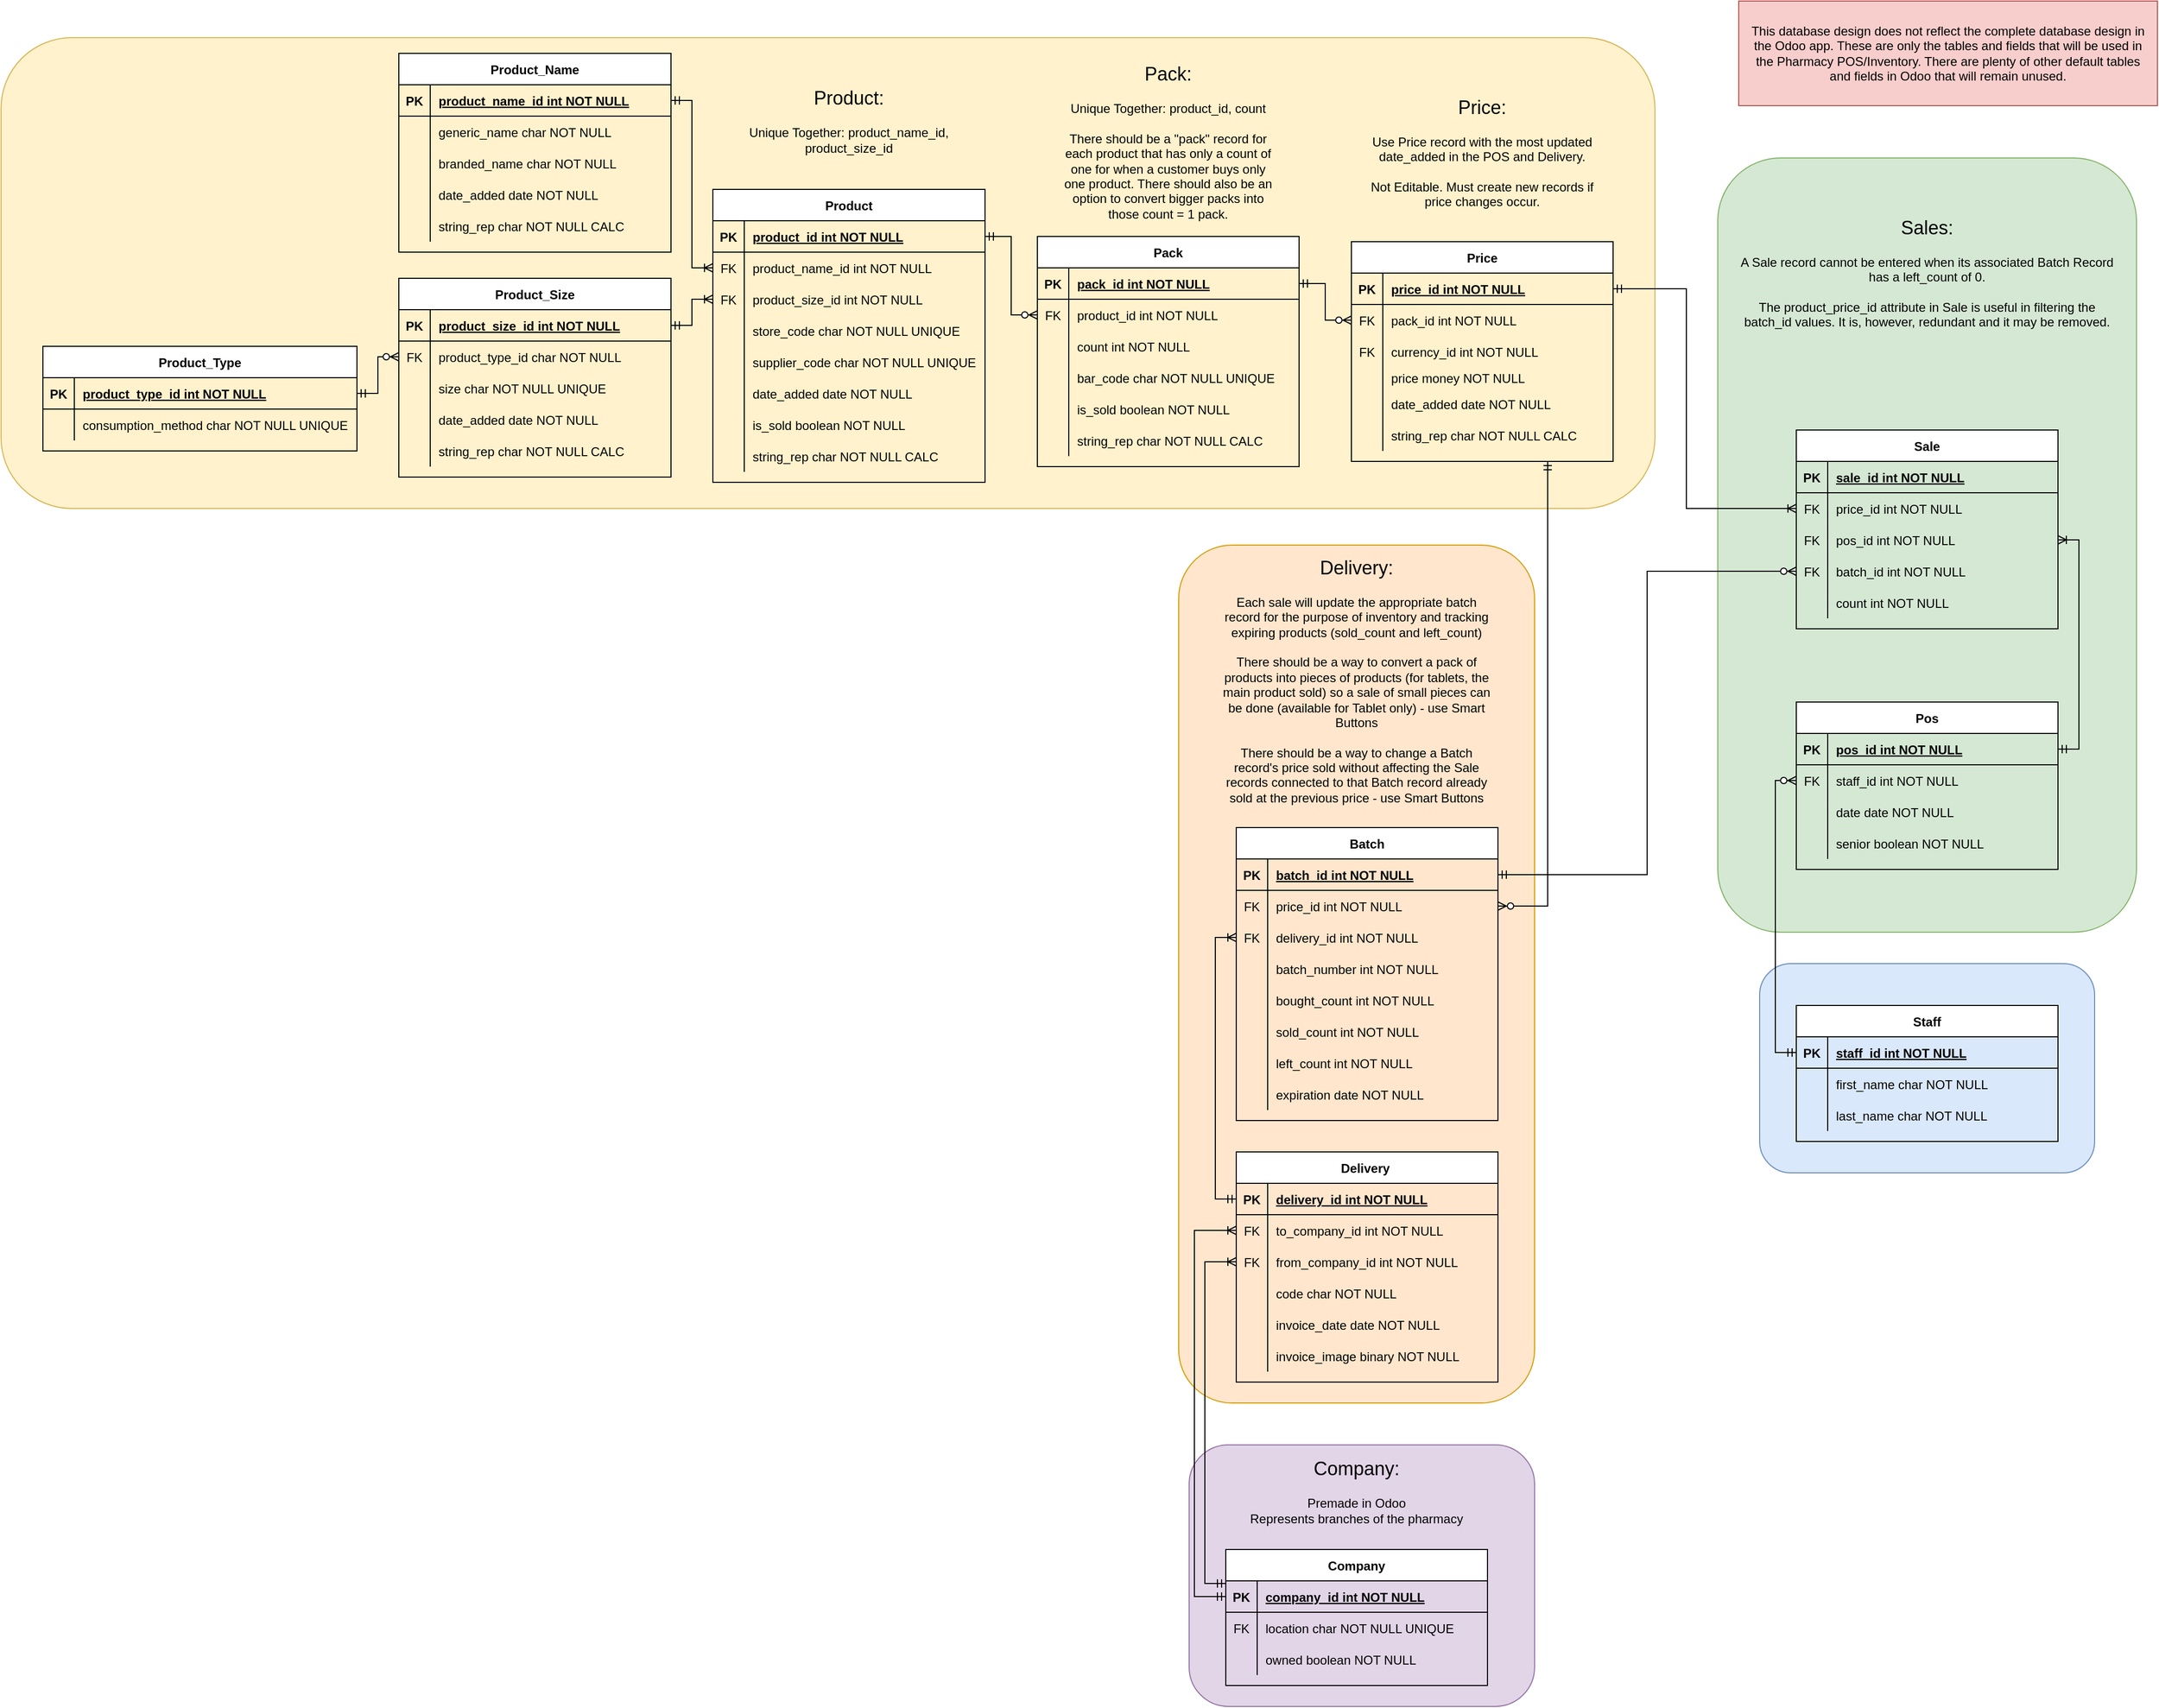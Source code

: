<mxfile version="14.1.8" type="device"><diagram id="R2lEEEUBdFMjLlhIrx00" name="Page-1"><mxGraphModel dx="1890" dy="504" grid="1" gridSize="10" guides="1" tooltips="1" connect="1" arrows="1" fold="1" page="1" pageScale="1" pageWidth="1100" pageHeight="850" math="0" shadow="0" extFonts="Permanent Marker^https://fonts.googleapis.com/css?family=Permanent+Marker"><root><mxCell id="0"/><mxCell id="1" parent="0"/><mxCell id="C7t__SGUrHy8KvOiSE1j-66" value="" style="rounded=1;whiteSpace=wrap;html=1;fillColor=#dae8fc;strokeColor=#6c8ebf;" parent="1" vertex="1"><mxGeometry x="680" y="970" width="320" height="200" as="geometry"/></mxCell><mxCell id="y2rADIWS1cyUsJ8vePRP-98" value="" style="rounded=1;whiteSpace=wrap;html=1;fillColor=#ffe6cc;strokeColor=#d79b00;" parent="1" vertex="1"><mxGeometry x="125" y="570" width="340" height="820" as="geometry"/></mxCell><mxCell id="y2rADIWS1cyUsJ8vePRP-62" value="" style="rounded=1;whiteSpace=wrap;html=1;fillColor=#e1d5e7;strokeColor=#9673a6;" parent="1" vertex="1"><mxGeometry x="135" y="1430" width="330" height="250" as="geometry"/></mxCell><mxCell id="hZizvtVDcVGfDl-8ThWa-102" value="" style="rounded=0;whiteSpace=wrap;html=1;fillColor=#f8cecc;strokeColor=#b85450;" parent="1" vertex="1"><mxGeometry x="660" y="50" width="400" height="100" as="geometry"/></mxCell><mxCell id="hZizvtVDcVGfDl-8ThWa-99" value="" style="rounded=1;whiteSpace=wrap;html=1;fillColor=#d5e8d4;strokeColor=#82b366;" parent="1" vertex="1"><mxGeometry x="640" y="200" width="400" height="740" as="geometry"/></mxCell><mxCell id="hZizvtVDcVGfDl-8ThWa-8" value="" style="rounded=1;whiteSpace=wrap;html=1;fillColor=#fff2cc;strokeColor=#d6b656;" parent="1" vertex="1"><mxGeometry x="-1000" y="85" width="1580" height="450" as="geometry"/></mxCell><mxCell id="hZizvtVDcVGfDl-8ThWa-9" value="Delivery " style="shape=table;startSize=30;container=1;collapsible=1;childLayout=tableLayout;fixedRows=1;rowLines=0;fontStyle=1;align=center;resizeLast=1;" parent="1" vertex="1"><mxGeometry x="180" y="1150" width="250" height="220" as="geometry"/></mxCell><mxCell id="hZizvtVDcVGfDl-8ThWa-10" value="" style="shape=partialRectangle;collapsible=0;dropTarget=0;pointerEvents=0;fillColor=none;points=[[0,0.5],[1,0.5]];portConstraint=eastwest;top=0;left=0;right=0;bottom=1;" parent="hZizvtVDcVGfDl-8ThWa-9" vertex="1"><mxGeometry y="30" width="250" height="30" as="geometry"/></mxCell><mxCell id="hZizvtVDcVGfDl-8ThWa-11" value="PK" style="shape=partialRectangle;overflow=hidden;connectable=0;fillColor=none;top=0;left=0;bottom=0;right=0;fontStyle=1;" parent="hZizvtVDcVGfDl-8ThWa-10" vertex="1"><mxGeometry width="30" height="30" as="geometry"/></mxCell><mxCell id="hZizvtVDcVGfDl-8ThWa-12" value="delivery_id int NOT NULL " style="shape=partialRectangle;overflow=hidden;connectable=0;fillColor=none;top=0;left=0;bottom=0;right=0;align=left;spacingLeft=6;fontStyle=5;" parent="hZizvtVDcVGfDl-8ThWa-10" vertex="1"><mxGeometry x="30" width="220" height="30" as="geometry"/></mxCell><mxCell id="hZizvtVDcVGfDl-8ThWa-13" value="" style="shape=partialRectangle;collapsible=0;dropTarget=0;pointerEvents=0;fillColor=none;points=[[0,0.5],[1,0.5]];portConstraint=eastwest;top=0;left=0;right=0;bottom=0;" parent="hZizvtVDcVGfDl-8ThWa-9" vertex="1"><mxGeometry y="60" width="250" height="30" as="geometry"/></mxCell><mxCell id="hZizvtVDcVGfDl-8ThWa-14" value="FK" style="shape=partialRectangle;overflow=hidden;connectable=0;fillColor=none;top=0;left=0;bottom=0;right=0;" parent="hZizvtVDcVGfDl-8ThWa-13" vertex="1"><mxGeometry width="30" height="30" as="geometry"/></mxCell><mxCell id="hZizvtVDcVGfDl-8ThWa-15" value="to_company_id int NOT NULL" style="shape=partialRectangle;overflow=hidden;connectable=0;fillColor=none;top=0;left=0;bottom=0;right=0;align=left;spacingLeft=6;" parent="hZizvtVDcVGfDl-8ThWa-13" vertex="1"><mxGeometry x="30" width="220" height="30" as="geometry"/></mxCell><mxCell id="hZizvtVDcVGfDl-8ThWa-16" value="" style="shape=partialRectangle;collapsible=0;dropTarget=0;pointerEvents=0;fillColor=none;points=[[0,0.5],[1,0.5]];portConstraint=eastwest;top=0;left=0;right=0;bottom=0;" parent="hZizvtVDcVGfDl-8ThWa-9" vertex="1"><mxGeometry y="90" width="250" height="30" as="geometry"/></mxCell><mxCell id="hZizvtVDcVGfDl-8ThWa-17" value="FK" style="shape=partialRectangle;overflow=hidden;connectable=0;fillColor=none;top=0;left=0;bottom=0;right=0;" parent="hZizvtVDcVGfDl-8ThWa-16" vertex="1"><mxGeometry width="30" height="30" as="geometry"/></mxCell><mxCell id="hZizvtVDcVGfDl-8ThWa-18" value="from_company_id int NOT NULL" style="shape=partialRectangle;overflow=hidden;connectable=0;fillColor=none;top=0;left=0;bottom=0;right=0;align=left;spacingLeft=6;" parent="hZizvtVDcVGfDl-8ThWa-16" vertex="1"><mxGeometry x="30" width="220" height="30" as="geometry"/></mxCell><mxCell id="C7t__SGUrHy8KvOiSE1j-40" value="" style="shape=partialRectangle;collapsible=0;dropTarget=0;pointerEvents=0;fillColor=none;points=[[0,0.5],[1,0.5]];portConstraint=eastwest;top=0;left=0;right=0;bottom=0;" parent="hZizvtVDcVGfDl-8ThWa-9" vertex="1"><mxGeometry y="120" width="250" height="30" as="geometry"/></mxCell><mxCell id="C7t__SGUrHy8KvOiSE1j-41" value="" style="shape=partialRectangle;overflow=hidden;connectable=0;fillColor=none;top=0;left=0;bottom=0;right=0;" parent="C7t__SGUrHy8KvOiSE1j-40" vertex="1"><mxGeometry width="30" height="30" as="geometry"/></mxCell><mxCell id="C7t__SGUrHy8KvOiSE1j-42" value="code char NOT NULL" style="shape=partialRectangle;overflow=hidden;connectable=0;fillColor=none;top=0;left=0;bottom=0;right=0;align=left;spacingLeft=6;" parent="C7t__SGUrHy8KvOiSE1j-40" vertex="1"><mxGeometry x="30" width="220" height="30" as="geometry"/></mxCell><mxCell id="C7t__SGUrHy8KvOiSE1j-68" value="" style="shape=partialRectangle;collapsible=0;dropTarget=0;pointerEvents=0;fillColor=none;points=[[0,0.5],[1,0.5]];portConstraint=eastwest;top=0;left=0;right=0;bottom=0;" parent="hZizvtVDcVGfDl-8ThWa-9" vertex="1"><mxGeometry y="150" width="250" height="30" as="geometry"/></mxCell><mxCell id="C7t__SGUrHy8KvOiSE1j-69" value="" style="shape=partialRectangle;overflow=hidden;connectable=0;fillColor=none;top=0;left=0;bottom=0;right=0;" parent="C7t__SGUrHy8KvOiSE1j-68" vertex="1"><mxGeometry width="30" height="30" as="geometry"/></mxCell><mxCell id="C7t__SGUrHy8KvOiSE1j-70" value="invoice_date date NOT NULL" style="shape=partialRectangle;overflow=hidden;connectable=0;fillColor=none;top=0;left=0;bottom=0;right=0;align=left;spacingLeft=6;" parent="C7t__SGUrHy8KvOiSE1j-68" vertex="1"><mxGeometry x="30" width="220" height="30" as="geometry"/></mxCell><mxCell id="C7t__SGUrHy8KvOiSE1j-71" value="" style="shape=partialRectangle;collapsible=0;dropTarget=0;pointerEvents=0;fillColor=none;points=[[0,0.5],[1,0.5]];portConstraint=eastwest;top=0;left=0;right=0;bottom=0;" parent="hZizvtVDcVGfDl-8ThWa-9" vertex="1"><mxGeometry y="180" width="250" height="30" as="geometry"/></mxCell><mxCell id="C7t__SGUrHy8KvOiSE1j-72" value="" style="shape=partialRectangle;overflow=hidden;connectable=0;fillColor=none;top=0;left=0;bottom=0;right=0;" parent="C7t__SGUrHy8KvOiSE1j-71" vertex="1"><mxGeometry width="30" height="30" as="geometry"/></mxCell><mxCell id="C7t__SGUrHy8KvOiSE1j-73" value="invoice_image binary NOT NULL" style="shape=partialRectangle;overflow=hidden;connectable=0;fillColor=none;top=0;left=0;bottom=0;right=0;align=left;spacingLeft=6;" parent="C7t__SGUrHy8KvOiSE1j-71" vertex="1"><mxGeometry x="30" width="220" height="30" as="geometry"/></mxCell><mxCell id="hZizvtVDcVGfDl-8ThWa-29" value="Pos" style="shape=table;startSize=30;container=1;collapsible=1;childLayout=tableLayout;fixedRows=1;rowLines=0;fontStyle=1;align=center;resizeLast=1;" parent="1" vertex="1"><mxGeometry x="715" y="720" width="250" height="160" as="geometry"/></mxCell><mxCell id="hZizvtVDcVGfDl-8ThWa-30" value="" style="shape=partialRectangle;collapsible=0;dropTarget=0;pointerEvents=0;fillColor=none;points=[[0,0.5],[1,0.5]];portConstraint=eastwest;top=0;left=0;right=0;bottom=1;" parent="hZizvtVDcVGfDl-8ThWa-29" vertex="1"><mxGeometry y="30" width="250" height="30" as="geometry"/></mxCell><mxCell id="hZizvtVDcVGfDl-8ThWa-31" value="PK" style="shape=partialRectangle;overflow=hidden;connectable=0;fillColor=none;top=0;left=0;bottom=0;right=0;fontStyle=1;" parent="hZizvtVDcVGfDl-8ThWa-30" vertex="1"><mxGeometry width="30" height="30" as="geometry"/></mxCell><mxCell id="hZizvtVDcVGfDl-8ThWa-32" value="pos_id int NOT NULL " style="shape=partialRectangle;overflow=hidden;connectable=0;fillColor=none;top=0;left=0;bottom=0;right=0;align=left;spacingLeft=6;fontStyle=5;" parent="hZizvtVDcVGfDl-8ThWa-30" vertex="1"><mxGeometry x="30" width="220" height="30" as="geometry"/></mxCell><mxCell id="C7t__SGUrHy8KvOiSE1j-46" value="" style="shape=partialRectangle;collapsible=0;dropTarget=0;pointerEvents=0;fillColor=none;points=[[0,0.5],[1,0.5]];portConstraint=eastwest;top=0;left=0;right=0;bottom=0;" parent="hZizvtVDcVGfDl-8ThWa-29" vertex="1"><mxGeometry y="60" width="250" height="30" as="geometry"/></mxCell><mxCell id="C7t__SGUrHy8KvOiSE1j-47" value="FK" style="shape=partialRectangle;overflow=hidden;connectable=0;fillColor=none;top=0;left=0;bottom=0;right=0;" parent="C7t__SGUrHy8KvOiSE1j-46" vertex="1"><mxGeometry width="30" height="30" as="geometry"/></mxCell><mxCell id="C7t__SGUrHy8KvOiSE1j-48" value="staff_id int NOT NULL" style="shape=partialRectangle;overflow=hidden;connectable=0;fillColor=none;top=0;left=0;bottom=0;right=0;align=left;spacingLeft=6;" parent="C7t__SGUrHy8KvOiSE1j-46" vertex="1"><mxGeometry x="30" width="220" height="30" as="geometry"/></mxCell><mxCell id="hZizvtVDcVGfDl-8ThWa-76" value="" style="shape=partialRectangle;collapsible=0;dropTarget=0;pointerEvents=0;fillColor=none;points=[[0,0.5],[1,0.5]];portConstraint=eastwest;top=0;left=0;right=0;bottom=0;" parent="hZizvtVDcVGfDl-8ThWa-29" vertex="1"><mxGeometry y="90" width="250" height="30" as="geometry"/></mxCell><mxCell id="hZizvtVDcVGfDl-8ThWa-77" value="" style="shape=partialRectangle;overflow=hidden;connectable=0;fillColor=none;top=0;left=0;bottom=0;right=0;" parent="hZizvtVDcVGfDl-8ThWa-76" vertex="1"><mxGeometry width="30" height="30" as="geometry"/></mxCell><mxCell id="hZizvtVDcVGfDl-8ThWa-78" value="date date NOT NULL" style="shape=partialRectangle;overflow=hidden;connectable=0;fillColor=none;top=0;left=0;bottom=0;right=0;align=left;spacingLeft=6;" parent="hZizvtVDcVGfDl-8ThWa-76" vertex="1"><mxGeometry x="30" width="220" height="30" as="geometry"/></mxCell><mxCell id="hZizvtVDcVGfDl-8ThWa-103" value="" style="shape=partialRectangle;collapsible=0;dropTarget=0;pointerEvents=0;fillColor=none;points=[[0,0.5],[1,0.5]];portConstraint=eastwest;top=0;left=0;right=0;bottom=0;" parent="hZizvtVDcVGfDl-8ThWa-29" vertex="1"><mxGeometry y="120" width="250" height="30" as="geometry"/></mxCell><mxCell id="hZizvtVDcVGfDl-8ThWa-104" value="" style="shape=partialRectangle;overflow=hidden;connectable=0;fillColor=none;top=0;left=0;bottom=0;right=0;" parent="hZizvtVDcVGfDl-8ThWa-103" vertex="1"><mxGeometry width="30" height="30" as="geometry"/></mxCell><mxCell id="hZizvtVDcVGfDl-8ThWa-105" value="senior boolean NOT NULL" style="shape=partialRectangle;overflow=hidden;connectable=0;fillColor=none;top=0;left=0;bottom=0;right=0;align=left;spacingLeft=6;" parent="hZizvtVDcVGfDl-8ThWa-103" vertex="1"><mxGeometry x="30" width="220" height="30" as="geometry"/></mxCell><mxCell id="hZizvtVDcVGfDl-8ThWa-36" value="Product" style="shape=table;startSize=30;container=1;collapsible=1;childLayout=tableLayout;fixedRows=1;rowLines=0;fontStyle=1;align=center;resizeLast=1;" parent="1" vertex="1"><mxGeometry x="-320" y="230" width="260" height="280" as="geometry"/></mxCell><mxCell id="hZizvtVDcVGfDl-8ThWa-37" value="" style="shape=partialRectangle;collapsible=0;dropTarget=0;pointerEvents=0;fillColor=none;points=[[0,0.5],[1,0.5]];portConstraint=eastwest;top=0;left=0;right=0;bottom=1;" parent="hZizvtVDcVGfDl-8ThWa-36" vertex="1"><mxGeometry y="30" width="260" height="30" as="geometry"/></mxCell><mxCell id="hZizvtVDcVGfDl-8ThWa-38" value="PK" style="shape=partialRectangle;overflow=hidden;connectable=0;fillColor=none;top=0;left=0;bottom=0;right=0;fontStyle=1;" parent="hZizvtVDcVGfDl-8ThWa-37" vertex="1"><mxGeometry width="30" height="30" as="geometry"/></mxCell><mxCell id="hZizvtVDcVGfDl-8ThWa-39" value="product_id int NOT NULL " style="shape=partialRectangle;overflow=hidden;connectable=0;fillColor=none;top=0;left=0;bottom=0;right=0;align=left;spacingLeft=6;fontStyle=5;" parent="hZizvtVDcVGfDl-8ThWa-37" vertex="1"><mxGeometry x="30" width="230" height="30" as="geometry"/></mxCell><mxCell id="hZizvtVDcVGfDl-8ThWa-40" value="" style="shape=partialRectangle;collapsible=0;dropTarget=0;pointerEvents=0;fillColor=none;points=[[0,0.5],[1,0.5]];portConstraint=eastwest;top=0;left=0;right=0;bottom=0;" parent="hZizvtVDcVGfDl-8ThWa-36" vertex="1"><mxGeometry y="60" width="260" height="30" as="geometry"/></mxCell><mxCell id="hZizvtVDcVGfDl-8ThWa-41" value="FK" style="shape=partialRectangle;overflow=hidden;connectable=0;fillColor=none;top=0;left=0;bottom=0;right=0;" parent="hZizvtVDcVGfDl-8ThWa-40" vertex="1"><mxGeometry width="30" height="30" as="geometry"/></mxCell><mxCell id="hZizvtVDcVGfDl-8ThWa-42" value="product_name_id int NOT NULL" style="shape=partialRectangle;overflow=hidden;connectable=0;fillColor=none;top=0;left=0;bottom=0;right=0;align=left;spacingLeft=6;" parent="hZizvtVDcVGfDl-8ThWa-40" vertex="1"><mxGeometry x="30" width="230" height="30" as="geometry"/></mxCell><mxCell id="hZizvtVDcVGfDl-8ThWa-43" value="" style="shape=partialRectangle;collapsible=0;dropTarget=0;pointerEvents=0;fillColor=none;points=[[0,0.5],[1,0.5]];portConstraint=eastwest;top=0;left=0;right=0;bottom=0;" parent="hZizvtVDcVGfDl-8ThWa-36" vertex="1"><mxGeometry y="90" width="260" height="30" as="geometry"/></mxCell><mxCell id="hZizvtVDcVGfDl-8ThWa-44" value="FK" style="shape=partialRectangle;overflow=hidden;connectable=0;fillColor=none;top=0;left=0;bottom=0;right=0;" parent="hZizvtVDcVGfDl-8ThWa-43" vertex="1"><mxGeometry width="30" height="30" as="geometry"/></mxCell><mxCell id="hZizvtVDcVGfDl-8ThWa-45" value="product_size_id int NOT NULL" style="shape=partialRectangle;overflow=hidden;connectable=0;fillColor=none;top=0;left=0;bottom=0;right=0;align=left;spacingLeft=6;" parent="hZizvtVDcVGfDl-8ThWa-43" vertex="1"><mxGeometry x="30" width="230" height="30" as="geometry"/></mxCell><mxCell id="hZizvtVDcVGfDl-8ThWa-46" value="" style="shape=partialRectangle;collapsible=0;dropTarget=0;pointerEvents=0;fillColor=none;points=[[0,0.5],[1,0.5]];portConstraint=eastwest;top=0;left=0;right=0;bottom=0;" parent="hZizvtVDcVGfDl-8ThWa-36" vertex="1"><mxGeometry y="120" width="260" height="30" as="geometry"/></mxCell><mxCell id="hZizvtVDcVGfDl-8ThWa-47" value="" style="shape=partialRectangle;overflow=hidden;connectable=0;fillColor=none;top=0;left=0;bottom=0;right=0;" parent="hZizvtVDcVGfDl-8ThWa-46" vertex="1"><mxGeometry width="30" height="30" as="geometry"/></mxCell><mxCell id="hZizvtVDcVGfDl-8ThWa-48" value="store_code char NOT NULL UNIQUE" style="shape=partialRectangle;overflow=hidden;connectable=0;fillColor=none;top=0;left=0;bottom=0;right=0;align=left;spacingLeft=6;" parent="hZizvtVDcVGfDl-8ThWa-46" vertex="1"><mxGeometry x="30" width="230" height="30" as="geometry"/></mxCell><mxCell id="y2rADIWS1cyUsJ8vePRP-30" value="" style="shape=partialRectangle;collapsible=0;dropTarget=0;pointerEvents=0;fillColor=none;points=[[0,0.5],[1,0.5]];portConstraint=eastwest;top=0;left=0;right=0;bottom=0;" parent="hZizvtVDcVGfDl-8ThWa-36" vertex="1"><mxGeometry y="150" width="260" height="30" as="geometry"/></mxCell><mxCell id="y2rADIWS1cyUsJ8vePRP-31" value="" style="shape=partialRectangle;overflow=hidden;connectable=0;fillColor=none;top=0;left=0;bottom=0;right=0;" parent="y2rADIWS1cyUsJ8vePRP-30" vertex="1"><mxGeometry width="30" height="30" as="geometry"/></mxCell><mxCell id="y2rADIWS1cyUsJ8vePRP-32" value="supplier_code char NOT NULL UNIQUE" style="shape=partialRectangle;overflow=hidden;connectable=0;fillColor=none;top=0;left=0;bottom=0;right=0;align=left;spacingLeft=6;" parent="y2rADIWS1cyUsJ8vePRP-30" vertex="1"><mxGeometry x="30" width="230" height="30" as="geometry"/></mxCell><mxCell id="hZizvtVDcVGfDl-8ThWa-49" value="" style="shape=partialRectangle;collapsible=0;dropTarget=0;pointerEvents=0;fillColor=none;points=[[0,0.5],[1,0.5]];portConstraint=eastwest;top=0;left=0;right=0;bottom=0;" parent="hZizvtVDcVGfDl-8ThWa-36" vertex="1"><mxGeometry y="180" width="260" height="30" as="geometry"/></mxCell><mxCell id="hZizvtVDcVGfDl-8ThWa-50" value="" style="shape=partialRectangle;overflow=hidden;connectable=0;fillColor=none;top=0;left=0;bottom=0;right=0;" parent="hZizvtVDcVGfDl-8ThWa-49" vertex="1"><mxGeometry width="30" height="30" as="geometry"/></mxCell><mxCell id="hZizvtVDcVGfDl-8ThWa-51" value="date_added date NOT NULL" style="shape=partialRectangle;overflow=hidden;connectable=0;fillColor=none;top=0;left=0;bottom=0;right=0;align=left;spacingLeft=6;" parent="hZizvtVDcVGfDl-8ThWa-49" vertex="1"><mxGeometry x="30" width="230" height="30" as="geometry"/></mxCell><mxCell id="y2rADIWS1cyUsJ8vePRP-27" value="" style="shape=partialRectangle;collapsible=0;dropTarget=0;pointerEvents=0;fillColor=none;points=[[0,0.5],[1,0.5]];portConstraint=eastwest;top=0;left=0;right=0;bottom=0;" parent="hZizvtVDcVGfDl-8ThWa-36" vertex="1"><mxGeometry y="210" width="260" height="30" as="geometry"/></mxCell><mxCell id="y2rADIWS1cyUsJ8vePRP-28" value="" style="shape=partialRectangle;overflow=hidden;connectable=0;fillColor=none;top=0;left=0;bottom=0;right=0;" parent="y2rADIWS1cyUsJ8vePRP-27" vertex="1"><mxGeometry width="30" height="30" as="geometry"/></mxCell><mxCell id="y2rADIWS1cyUsJ8vePRP-29" value="is_sold boolean NOT NULL" style="shape=partialRectangle;overflow=hidden;connectable=0;fillColor=none;top=0;left=0;bottom=0;right=0;align=left;spacingLeft=6;" parent="y2rADIWS1cyUsJ8vePRP-27" vertex="1"><mxGeometry x="30" width="230" height="30" as="geometry"/></mxCell><mxCell id="Qntnv3MnLHZoy2zle8Yj-1" value="" style="shape=partialRectangle;collapsible=0;dropTarget=0;pointerEvents=0;fillColor=none;points=[[0,0.5],[1,0.5]];portConstraint=eastwest;top=0;left=0;right=0;bottom=0;" parent="hZizvtVDcVGfDl-8ThWa-36" vertex="1"><mxGeometry y="240" width="260" height="30" as="geometry"/></mxCell><mxCell id="Qntnv3MnLHZoy2zle8Yj-2" value="" style="shape=partialRectangle;overflow=hidden;connectable=0;fillColor=none;top=0;left=0;bottom=0;right=0;" parent="Qntnv3MnLHZoy2zle8Yj-1" vertex="1"><mxGeometry width="30" height="30" as="geometry"/></mxCell><mxCell id="Qntnv3MnLHZoy2zle8Yj-3" value="string_rep char NOT NULL CALC" style="shape=partialRectangle;overflow=hidden;connectable=0;fillColor=none;top=0;left=0;bottom=0;right=0;align=left;spacingLeft=6;" parent="Qntnv3MnLHZoy2zle8Yj-1" vertex="1"><mxGeometry x="30" width="230" height="30" as="geometry"/></mxCell><mxCell id="hZizvtVDcVGfDl-8ThWa-56" value="&lt;font style=&quot;font-size: 18px&quot;&gt;Product:&lt;/font&gt;&lt;br&gt;&lt;br&gt;Unique Together:&amp;nbsp;&lt;span style=&quot;text-align: left&quot;&gt;product_name_id&lt;/span&gt;, product_size_id" style="text;html=1;strokeColor=none;fillColor=none;align=center;verticalAlign=middle;whiteSpace=wrap;rounded=0;" parent="1" vertex="1"><mxGeometry x="-295" y="130" width="210" height="70" as="geometry"/></mxCell><mxCell id="hZizvtVDcVGfDl-8ThWa-57" value="Product_Name" style="shape=table;startSize=30;container=1;collapsible=1;childLayout=tableLayout;fixedRows=1;rowLines=0;fontStyle=1;align=center;resizeLast=1;" parent="1" vertex="1"><mxGeometry x="-620" y="100" width="260" height="190" as="geometry"/></mxCell><mxCell id="hZizvtVDcVGfDl-8ThWa-58" value="" style="shape=partialRectangle;collapsible=0;dropTarget=0;pointerEvents=0;fillColor=none;points=[[0,0.5],[1,0.5]];portConstraint=eastwest;top=0;left=0;right=0;bottom=1;" parent="hZizvtVDcVGfDl-8ThWa-57" vertex="1"><mxGeometry y="30" width="260" height="30" as="geometry"/></mxCell><mxCell id="hZizvtVDcVGfDl-8ThWa-59" value="PK" style="shape=partialRectangle;overflow=hidden;connectable=0;fillColor=none;top=0;left=0;bottom=0;right=0;fontStyle=1;" parent="hZizvtVDcVGfDl-8ThWa-58" vertex="1"><mxGeometry width="30" height="30" as="geometry"/></mxCell><mxCell id="hZizvtVDcVGfDl-8ThWa-60" value="product_name_id int NOT NULL" style="shape=partialRectangle;overflow=hidden;connectable=0;fillColor=none;top=0;left=0;bottom=0;right=0;align=left;spacingLeft=6;fontStyle=5;" parent="hZizvtVDcVGfDl-8ThWa-58" vertex="1"><mxGeometry x="30" width="230" height="30" as="geometry"/></mxCell><mxCell id="hZizvtVDcVGfDl-8ThWa-61" value="" style="shape=partialRectangle;collapsible=0;dropTarget=0;pointerEvents=0;fillColor=none;points=[[0,0.5],[1,0.5]];portConstraint=eastwest;top=0;left=0;right=0;bottom=0;" parent="hZizvtVDcVGfDl-8ThWa-57" vertex="1"><mxGeometry y="60" width="260" height="30" as="geometry"/></mxCell><mxCell id="hZizvtVDcVGfDl-8ThWa-62" value="" style="shape=partialRectangle;overflow=hidden;connectable=0;fillColor=none;top=0;left=0;bottom=0;right=0;" parent="hZizvtVDcVGfDl-8ThWa-61" vertex="1"><mxGeometry width="30" height="30" as="geometry"/></mxCell><mxCell id="hZizvtVDcVGfDl-8ThWa-63" value="generic_name char NOT NULL" style="shape=partialRectangle;overflow=hidden;connectable=0;fillColor=none;top=0;left=0;bottom=0;right=0;align=left;spacingLeft=6;" parent="hZizvtVDcVGfDl-8ThWa-61" vertex="1"><mxGeometry x="30" width="230" height="30" as="geometry"/></mxCell><mxCell id="IUVyjhz8S9lsdPL5E5Ha-1" value="" style="shape=partialRectangle;collapsible=0;dropTarget=0;pointerEvents=0;fillColor=none;points=[[0,0.5],[1,0.5]];portConstraint=eastwest;top=0;left=0;right=0;bottom=0;" parent="hZizvtVDcVGfDl-8ThWa-57" vertex="1"><mxGeometry y="90" width="260" height="30" as="geometry"/></mxCell><mxCell id="IUVyjhz8S9lsdPL5E5Ha-2" value="" style="shape=partialRectangle;overflow=hidden;connectable=0;fillColor=none;top=0;left=0;bottom=0;right=0;" parent="IUVyjhz8S9lsdPL5E5Ha-1" vertex="1"><mxGeometry width="30" height="30" as="geometry"/></mxCell><mxCell id="IUVyjhz8S9lsdPL5E5Ha-3" value="branded_name char NOT NULL" style="shape=partialRectangle;overflow=hidden;connectable=0;fillColor=none;top=0;left=0;bottom=0;right=0;align=left;spacingLeft=6;" parent="IUVyjhz8S9lsdPL5E5Ha-1" vertex="1"><mxGeometry x="30" width="230" height="30" as="geometry"/></mxCell><mxCell id="87fkVZrR-_Sd4x2Xw7dQ-3" value="" style="shape=partialRectangle;collapsible=0;dropTarget=0;pointerEvents=0;fillColor=none;points=[[0,0.5],[1,0.5]];portConstraint=eastwest;top=0;left=0;right=0;bottom=0;" parent="hZizvtVDcVGfDl-8ThWa-57" vertex="1"><mxGeometry y="120" width="260" height="30" as="geometry"/></mxCell><mxCell id="87fkVZrR-_Sd4x2Xw7dQ-4" value="" style="shape=partialRectangle;overflow=hidden;connectable=0;fillColor=none;top=0;left=0;bottom=0;right=0;" parent="87fkVZrR-_Sd4x2Xw7dQ-3" vertex="1"><mxGeometry width="30" height="30" as="geometry"/></mxCell><mxCell id="87fkVZrR-_Sd4x2Xw7dQ-5" value="date_added date NOT NULL" style="shape=partialRectangle;overflow=hidden;connectable=0;fillColor=none;top=0;left=0;bottom=0;right=0;align=left;spacingLeft=6;" parent="87fkVZrR-_Sd4x2Xw7dQ-3" vertex="1"><mxGeometry x="30" width="230" height="30" as="geometry"/></mxCell><mxCell id="M7sTpqEWes_lq6l5aEVA-1" value="" style="shape=partialRectangle;collapsible=0;dropTarget=0;pointerEvents=0;fillColor=none;points=[[0,0.5],[1,0.5]];portConstraint=eastwest;top=0;left=0;right=0;bottom=0;" parent="hZizvtVDcVGfDl-8ThWa-57" vertex="1"><mxGeometry y="150" width="260" height="30" as="geometry"/></mxCell><mxCell id="M7sTpqEWes_lq6l5aEVA-2" value="" style="shape=partialRectangle;overflow=hidden;connectable=0;fillColor=none;top=0;left=0;bottom=0;right=0;" parent="M7sTpqEWes_lq6l5aEVA-1" vertex="1"><mxGeometry width="30" height="30" as="geometry"/></mxCell><mxCell id="M7sTpqEWes_lq6l5aEVA-3" value="string_rep char NOT NULL CALC" style="shape=partialRectangle;overflow=hidden;connectable=0;fillColor=none;top=0;left=0;bottom=0;right=0;align=left;spacingLeft=6;" parent="M7sTpqEWes_lq6l5aEVA-1" vertex="1"><mxGeometry x="30" width="230" height="30" as="geometry"/></mxCell><mxCell id="hZizvtVDcVGfDl-8ThWa-64" style="edgeStyle=orthogonalEdgeStyle;rounded=0;orthogonalLoop=1;jettySize=auto;html=1;exitX=1;exitY=0.5;exitDx=0;exitDy=0;endArrow=ERoneToMany;endFill=0;startArrow=ERmandOne;startFill=0;entryX=0;entryY=0.5;entryDx=0;entryDy=0;" parent="1" source="hZizvtVDcVGfDl-8ThWa-58" target="hZizvtVDcVGfDl-8ThWa-40" edge="1"><mxGeometry relative="1" as="geometry"/></mxCell><mxCell id="hZizvtVDcVGfDl-8ThWa-65" value="Product_Size" style="shape=table;startSize=30;container=1;collapsible=1;childLayout=tableLayout;fixedRows=1;rowLines=0;fontStyle=1;align=center;resizeLast=1;" parent="1" vertex="1"><mxGeometry x="-620" y="315" width="260" height="190" as="geometry"/></mxCell><mxCell id="hZizvtVDcVGfDl-8ThWa-66" value="" style="shape=partialRectangle;collapsible=0;dropTarget=0;pointerEvents=0;fillColor=none;points=[[0,0.5],[1,0.5]];portConstraint=eastwest;top=0;left=0;right=0;bottom=1;" parent="hZizvtVDcVGfDl-8ThWa-65" vertex="1"><mxGeometry y="30" width="260" height="30" as="geometry"/></mxCell><mxCell id="hZizvtVDcVGfDl-8ThWa-67" value="PK" style="shape=partialRectangle;overflow=hidden;connectable=0;fillColor=none;top=0;left=0;bottom=0;right=0;fontStyle=1;" parent="hZizvtVDcVGfDl-8ThWa-66" vertex="1"><mxGeometry width="30" height="30" as="geometry"/></mxCell><mxCell id="hZizvtVDcVGfDl-8ThWa-68" value="product_size_id int NOT NULL" style="shape=partialRectangle;overflow=hidden;connectable=0;fillColor=none;top=0;left=0;bottom=0;right=0;align=left;spacingLeft=6;fontStyle=5;" parent="hZizvtVDcVGfDl-8ThWa-66" vertex="1"><mxGeometry x="30" width="230" height="30" as="geometry"/></mxCell><mxCell id="IUVyjhz8S9lsdPL5E5Ha-4" value="" style="shape=partialRectangle;collapsible=0;dropTarget=0;pointerEvents=0;fillColor=none;points=[[0,0.5],[1,0.5]];portConstraint=eastwest;top=0;left=0;right=0;bottom=0;" parent="hZizvtVDcVGfDl-8ThWa-65" vertex="1"><mxGeometry y="60" width="260" height="30" as="geometry"/></mxCell><mxCell id="IUVyjhz8S9lsdPL5E5Ha-5" value="FK" style="shape=partialRectangle;overflow=hidden;connectable=0;fillColor=none;top=0;left=0;bottom=0;right=0;" parent="IUVyjhz8S9lsdPL5E5Ha-4" vertex="1"><mxGeometry width="30" height="30" as="geometry"/></mxCell><mxCell id="IUVyjhz8S9lsdPL5E5Ha-6" value="product_type_id char NOT NULL" style="shape=partialRectangle;overflow=hidden;connectable=0;fillColor=none;top=0;left=0;bottom=0;right=0;align=left;spacingLeft=6;" parent="IUVyjhz8S9lsdPL5E5Ha-4" vertex="1"><mxGeometry x="30" width="230" height="30" as="geometry"/></mxCell><mxCell id="hZizvtVDcVGfDl-8ThWa-69" value="" style="shape=partialRectangle;collapsible=0;dropTarget=0;pointerEvents=0;fillColor=none;points=[[0,0.5],[1,0.5]];portConstraint=eastwest;top=0;left=0;right=0;bottom=0;" parent="hZizvtVDcVGfDl-8ThWa-65" vertex="1"><mxGeometry y="90" width="260" height="30" as="geometry"/></mxCell><mxCell id="hZizvtVDcVGfDl-8ThWa-70" value="" style="shape=partialRectangle;overflow=hidden;connectable=0;fillColor=none;top=0;left=0;bottom=0;right=0;" parent="hZizvtVDcVGfDl-8ThWa-69" vertex="1"><mxGeometry width="30" height="30" as="geometry"/></mxCell><mxCell id="hZizvtVDcVGfDl-8ThWa-71" value="size char NOT NULL UNIQUE" style="shape=partialRectangle;overflow=hidden;connectable=0;fillColor=none;top=0;left=0;bottom=0;right=0;align=left;spacingLeft=6;" parent="hZizvtVDcVGfDl-8ThWa-69" vertex="1"><mxGeometry x="30" width="230" height="30" as="geometry"/></mxCell><mxCell id="87fkVZrR-_Sd4x2Xw7dQ-13" value="" style="shape=partialRectangle;collapsible=0;dropTarget=0;pointerEvents=0;fillColor=none;points=[[0,0.5],[1,0.5]];portConstraint=eastwest;top=0;left=0;right=0;bottom=0;" parent="hZizvtVDcVGfDl-8ThWa-65" vertex="1"><mxGeometry y="120" width="260" height="30" as="geometry"/></mxCell><mxCell id="87fkVZrR-_Sd4x2Xw7dQ-14" value="" style="shape=partialRectangle;overflow=hidden;connectable=0;fillColor=none;top=0;left=0;bottom=0;right=0;" parent="87fkVZrR-_Sd4x2Xw7dQ-13" vertex="1"><mxGeometry width="30" height="30" as="geometry"/></mxCell><mxCell id="87fkVZrR-_Sd4x2Xw7dQ-15" value="date_added date NOT NULL" style="shape=partialRectangle;overflow=hidden;connectable=0;fillColor=none;top=0;left=0;bottom=0;right=0;align=left;spacingLeft=6;" parent="87fkVZrR-_Sd4x2Xw7dQ-13" vertex="1"><mxGeometry x="30" width="230" height="30" as="geometry"/></mxCell><mxCell id="M7sTpqEWes_lq6l5aEVA-4" value="" style="shape=partialRectangle;collapsible=0;dropTarget=0;pointerEvents=0;fillColor=none;points=[[0,0.5],[1,0.5]];portConstraint=eastwest;top=0;left=0;right=0;bottom=0;" parent="hZizvtVDcVGfDl-8ThWa-65" vertex="1"><mxGeometry y="150" width="260" height="30" as="geometry"/></mxCell><mxCell id="M7sTpqEWes_lq6l5aEVA-5" value="" style="shape=partialRectangle;overflow=hidden;connectable=0;fillColor=none;top=0;left=0;bottom=0;right=0;" parent="M7sTpqEWes_lq6l5aEVA-4" vertex="1"><mxGeometry width="30" height="30" as="geometry"/></mxCell><mxCell id="M7sTpqEWes_lq6l5aEVA-6" value="string_rep char NOT NULL CALC" style="shape=partialRectangle;overflow=hidden;connectable=0;fillColor=none;top=0;left=0;bottom=0;right=0;align=left;spacingLeft=6;" parent="M7sTpqEWes_lq6l5aEVA-4" vertex="1"><mxGeometry x="30" width="230" height="30" as="geometry"/></mxCell><mxCell id="hZizvtVDcVGfDl-8ThWa-72" style="edgeStyle=orthogonalEdgeStyle;rounded=0;orthogonalLoop=1;jettySize=auto;html=1;exitX=1;exitY=0.5;exitDx=0;exitDy=0;endArrow=ERoneToMany;endFill=0;startArrow=ERmandOne;startFill=0;entryX=0;entryY=0.5;entryDx=0;entryDy=0;" parent="1" source="hZizvtVDcVGfDl-8ThWa-66" target="hZizvtVDcVGfDl-8ThWa-43" edge="1"><mxGeometry relative="1" as="geometry"><mxPoint x="-90" y="185" as="sourcePoint"/><mxPoint x="-30" y="200" as="targetPoint"/></mxGeometry></mxCell><mxCell id="hZizvtVDcVGfDl-8ThWa-79" value="Sale" style="shape=table;startSize=30;container=1;collapsible=1;childLayout=tableLayout;fixedRows=1;rowLines=0;fontStyle=1;align=center;resizeLast=1;" parent="1" vertex="1"><mxGeometry x="715" y="460" width="250" height="190" as="geometry"/></mxCell><mxCell id="hZizvtVDcVGfDl-8ThWa-80" value="" style="shape=partialRectangle;collapsible=0;dropTarget=0;pointerEvents=0;fillColor=none;points=[[0,0.5],[1,0.5]];portConstraint=eastwest;top=0;left=0;right=0;bottom=1;" parent="hZizvtVDcVGfDl-8ThWa-79" vertex="1"><mxGeometry y="30" width="250" height="30" as="geometry"/></mxCell><mxCell id="hZizvtVDcVGfDl-8ThWa-81" value="PK" style="shape=partialRectangle;overflow=hidden;connectable=0;fillColor=none;top=0;left=0;bottom=0;right=0;fontStyle=1;" parent="hZizvtVDcVGfDl-8ThWa-80" vertex="1"><mxGeometry width="30" height="30" as="geometry"/></mxCell><mxCell id="hZizvtVDcVGfDl-8ThWa-82" value="sale_id int NOT NULL " style="shape=partialRectangle;overflow=hidden;connectable=0;fillColor=none;top=0;left=0;bottom=0;right=0;align=left;spacingLeft=6;fontStyle=5;" parent="hZizvtVDcVGfDl-8ThWa-80" vertex="1"><mxGeometry x="30" width="220" height="30" as="geometry"/></mxCell><mxCell id="hZizvtVDcVGfDl-8ThWa-83" value="" style="shape=partialRectangle;collapsible=0;dropTarget=0;pointerEvents=0;fillColor=none;points=[[0,0.5],[1,0.5]];portConstraint=eastwest;top=0;left=0;right=0;bottom=0;" parent="hZizvtVDcVGfDl-8ThWa-79" vertex="1"><mxGeometry y="60" width="250" height="30" as="geometry"/></mxCell><mxCell id="hZizvtVDcVGfDl-8ThWa-84" value="FK" style="shape=partialRectangle;overflow=hidden;connectable=0;fillColor=none;top=0;left=0;bottom=0;right=0;" parent="hZizvtVDcVGfDl-8ThWa-83" vertex="1"><mxGeometry width="30" height="30" as="geometry"/></mxCell><mxCell id="hZizvtVDcVGfDl-8ThWa-85" value="price_id int NOT NULL" style="shape=partialRectangle;overflow=hidden;connectable=0;fillColor=none;top=0;left=0;bottom=0;right=0;align=left;spacingLeft=6;" parent="hZizvtVDcVGfDl-8ThWa-83" vertex="1"><mxGeometry x="30" width="220" height="30" as="geometry"/></mxCell><mxCell id="hZizvtVDcVGfDl-8ThWa-91" value="" style="shape=partialRectangle;collapsible=0;dropTarget=0;pointerEvents=0;fillColor=none;points=[[0,0.5],[1,0.5]];portConstraint=eastwest;top=0;left=0;right=0;bottom=0;" parent="hZizvtVDcVGfDl-8ThWa-79" vertex="1"><mxGeometry y="90" width="250" height="30" as="geometry"/></mxCell><mxCell id="hZizvtVDcVGfDl-8ThWa-92" value="FK" style="shape=partialRectangle;overflow=hidden;connectable=0;fillColor=none;top=0;left=0;bottom=0;right=0;" parent="hZizvtVDcVGfDl-8ThWa-91" vertex="1"><mxGeometry width="30" height="30" as="geometry"/></mxCell><mxCell id="hZizvtVDcVGfDl-8ThWa-93" value="pos_id int NOT NULL" style="shape=partialRectangle;overflow=hidden;connectable=0;fillColor=none;top=0;left=0;bottom=0;right=0;align=left;spacingLeft=6;" parent="hZizvtVDcVGfDl-8ThWa-91" vertex="1"><mxGeometry x="30" width="220" height="30" as="geometry"/></mxCell><mxCell id="C7t__SGUrHy8KvOiSE1j-35" value="" style="shape=partialRectangle;collapsible=0;dropTarget=0;pointerEvents=0;fillColor=none;points=[[0,0.5],[1,0.5]];portConstraint=eastwest;top=0;left=0;right=0;bottom=0;" parent="hZizvtVDcVGfDl-8ThWa-79" vertex="1"><mxGeometry y="120" width="250" height="30" as="geometry"/></mxCell><mxCell id="C7t__SGUrHy8KvOiSE1j-36" value="FK" style="shape=partialRectangle;overflow=hidden;connectable=0;fillColor=none;top=0;left=0;bottom=0;right=0;" parent="C7t__SGUrHy8KvOiSE1j-35" vertex="1"><mxGeometry width="30" height="30" as="geometry"/></mxCell><mxCell id="C7t__SGUrHy8KvOiSE1j-37" value="batch_id int NOT NULL" style="shape=partialRectangle;overflow=hidden;connectable=0;fillColor=none;top=0;left=0;bottom=0;right=0;align=left;spacingLeft=6;" parent="C7t__SGUrHy8KvOiSE1j-35" vertex="1"><mxGeometry x="30" width="220" height="30" as="geometry"/></mxCell><mxCell id="hZizvtVDcVGfDl-8ThWa-86" value="" style="shape=partialRectangle;collapsible=0;dropTarget=0;pointerEvents=0;fillColor=none;points=[[0,0.5],[1,0.5]];portConstraint=eastwest;top=0;left=0;right=0;bottom=0;" parent="hZizvtVDcVGfDl-8ThWa-79" vertex="1"><mxGeometry y="150" width="250" height="30" as="geometry"/></mxCell><mxCell id="hZizvtVDcVGfDl-8ThWa-87" value="" style="shape=partialRectangle;overflow=hidden;connectable=0;fillColor=none;top=0;left=0;bottom=0;right=0;" parent="hZizvtVDcVGfDl-8ThWa-86" vertex="1"><mxGeometry width="30" height="30" as="geometry"/></mxCell><mxCell id="hZizvtVDcVGfDl-8ThWa-88" value="count int NOT NULL" style="shape=partialRectangle;overflow=hidden;connectable=0;fillColor=none;top=0;left=0;bottom=0;right=0;align=left;spacingLeft=6;" parent="hZizvtVDcVGfDl-8ThWa-86" vertex="1"><mxGeometry x="30" width="220" height="30" as="geometry"/></mxCell><mxCell id="hZizvtVDcVGfDl-8ThWa-89" style="edgeStyle=orthogonalEdgeStyle;rounded=0;orthogonalLoop=1;jettySize=auto;html=1;endArrow=ERoneToMany;endFill=0;startArrow=ERmandOne;startFill=0;entryX=0;entryY=0.5;entryDx=0;entryDy=0;exitX=1;exitY=0.5;exitDx=0;exitDy=0;" parent="1" source="u9d_CLHMScwH06YwC5TG-20" target="hZizvtVDcVGfDl-8ThWa-83" edge="1"><mxGeometry relative="1" as="geometry"><mxPoint x="590" y="335" as="sourcePoint"/><mxPoint x="340" y="285.0" as="targetPoint"/><Array as="points"><mxPoint x="610" y="325"/><mxPoint x="610" y="535"/></Array></mxGeometry></mxCell><mxCell id="hZizvtVDcVGfDl-8ThWa-98" style="edgeStyle=orthogonalEdgeStyle;rounded=0;orthogonalLoop=1;jettySize=auto;html=1;endArrow=ERoneToMany;endFill=0;startArrow=ERmandOne;startFill=0;entryX=1;entryY=0.5;entryDx=0;entryDy=0;exitX=1;exitY=0.5;exitDx=0;exitDy=0;" parent="1" source="hZizvtVDcVGfDl-8ThWa-30" target="hZizvtVDcVGfDl-8ThWa-91" edge="1"><mxGeometry relative="1" as="geometry"><mxPoint x="590" y="195" as="sourcePoint"/><mxPoint x="710" y="310" as="targetPoint"/></mxGeometry></mxCell><mxCell id="hZizvtVDcVGfDl-8ThWa-100" value="This database design does not reflect the complete database design in the Odoo app. These are only the tables and fields that will be used in the Pharmacy POS/Inventory. There are plenty of other default tables and fields in Odoo that will remain unused." style="text;html=1;strokeColor=none;fillColor=none;align=center;verticalAlign=middle;whiteSpace=wrap;rounded=0;" parent="1" vertex="1"><mxGeometry x="670" y="60" width="380" height="80" as="geometry"/></mxCell><mxCell id="hZizvtVDcVGfDl-8ThWa-106" value="&lt;font style=&quot;font-size: 18px&quot;&gt;Sales:&lt;/font&gt;&lt;br&gt;&lt;br&gt;A Sale record cannot be entered when its associated Batch Record has a left_count of 0.&lt;br&gt;&lt;br&gt;The product_price_id attribute in Sale is useful in filtering the batch_id values. It is, however, redundant and it may be removed." style="text;html=1;strokeColor=none;fillColor=none;align=center;verticalAlign=middle;whiteSpace=wrap;rounded=0;" parent="1" vertex="1"><mxGeometry x="660" y="250" width="360" height="120" as="geometry"/></mxCell><mxCell id="y2rADIWS1cyUsJ8vePRP-38" value="Company" style="shape=table;startSize=30;container=1;collapsible=1;childLayout=tableLayout;fixedRows=1;rowLines=0;fontStyle=1;align=center;resizeLast=1;" parent="1" vertex="1"><mxGeometry x="170" y="1530" width="250" height="130" as="geometry"/></mxCell><mxCell id="y2rADIWS1cyUsJ8vePRP-39" value="" style="shape=partialRectangle;collapsible=0;dropTarget=0;pointerEvents=0;fillColor=none;points=[[0,0.5],[1,0.5]];portConstraint=eastwest;top=0;left=0;right=0;bottom=1;" parent="y2rADIWS1cyUsJ8vePRP-38" vertex="1"><mxGeometry y="30" width="250" height="30" as="geometry"/></mxCell><mxCell id="y2rADIWS1cyUsJ8vePRP-40" value="PK" style="shape=partialRectangle;overflow=hidden;connectable=0;fillColor=none;top=0;left=0;bottom=0;right=0;fontStyle=1;" parent="y2rADIWS1cyUsJ8vePRP-39" vertex="1"><mxGeometry width="30" height="30" as="geometry"/></mxCell><mxCell id="y2rADIWS1cyUsJ8vePRP-41" value="company_id int NOT NULL " style="shape=partialRectangle;overflow=hidden;connectable=0;fillColor=none;top=0;left=0;bottom=0;right=0;align=left;spacingLeft=6;fontStyle=5;" parent="y2rADIWS1cyUsJ8vePRP-39" vertex="1"><mxGeometry x="30" width="220" height="30" as="geometry"/></mxCell><mxCell id="y2rADIWS1cyUsJ8vePRP-42" value="" style="shape=partialRectangle;collapsible=0;dropTarget=0;pointerEvents=0;fillColor=none;points=[[0,0.5],[1,0.5]];portConstraint=eastwest;top=0;left=0;right=0;bottom=0;" parent="y2rADIWS1cyUsJ8vePRP-38" vertex="1"><mxGeometry y="60" width="250" height="30" as="geometry"/></mxCell><mxCell id="y2rADIWS1cyUsJ8vePRP-43" value="FK" style="shape=partialRectangle;overflow=hidden;connectable=0;fillColor=none;top=0;left=0;bottom=0;right=0;" parent="y2rADIWS1cyUsJ8vePRP-42" vertex="1"><mxGeometry width="30" height="30" as="geometry"/></mxCell><mxCell id="y2rADIWS1cyUsJ8vePRP-44" value="location char NOT NULL UNIQUE" style="shape=partialRectangle;overflow=hidden;connectable=0;fillColor=none;top=0;left=0;bottom=0;right=0;align=left;spacingLeft=6;" parent="y2rADIWS1cyUsJ8vePRP-42" vertex="1"><mxGeometry x="30" width="220" height="30" as="geometry"/></mxCell><mxCell id="y2rADIWS1cyUsJ8vePRP-56" value="" style="shape=partialRectangle;collapsible=0;dropTarget=0;pointerEvents=0;fillColor=none;points=[[0,0.5],[1,0.5]];portConstraint=eastwest;top=0;left=0;right=0;bottom=0;" parent="y2rADIWS1cyUsJ8vePRP-38" vertex="1"><mxGeometry y="90" width="250" height="30" as="geometry"/></mxCell><mxCell id="y2rADIWS1cyUsJ8vePRP-57" value="" style="shape=partialRectangle;overflow=hidden;connectable=0;fillColor=none;top=0;left=0;bottom=0;right=0;" parent="y2rADIWS1cyUsJ8vePRP-56" vertex="1"><mxGeometry width="30" height="30" as="geometry"/></mxCell><mxCell id="y2rADIWS1cyUsJ8vePRP-58" value="owned boolean NOT NULL" style="shape=partialRectangle;overflow=hidden;connectable=0;fillColor=none;top=0;left=0;bottom=0;right=0;align=left;spacingLeft=6;" parent="y2rADIWS1cyUsJ8vePRP-56" vertex="1"><mxGeometry x="30" width="220" height="30" as="geometry"/></mxCell><mxCell id="y2rADIWS1cyUsJ8vePRP-59" value="&lt;font style=&quot;font-size: 18px&quot;&gt;Company:&lt;/font&gt;&lt;br&gt;&lt;br&gt;Premade in Odoo&lt;br&gt;Represents branches of the pharmacy" style="text;html=1;strokeColor=none;fillColor=none;align=center;verticalAlign=middle;whiteSpace=wrap;rounded=0;" parent="1" vertex="1"><mxGeometry x="190" y="1440" width="210" height="70" as="geometry"/></mxCell><mxCell id="y2rADIWS1cyUsJ8vePRP-60" style="edgeStyle=orthogonalEdgeStyle;rounded=0;orthogonalLoop=1;jettySize=auto;html=1;endArrow=ERoneToMany;endFill=0;startArrow=ERmandOne;startFill=0;entryX=0;entryY=0.5;entryDx=0;entryDy=0;exitX=0;exitY=0.5;exitDx=0;exitDy=0;" parent="1" source="y2rADIWS1cyUsJ8vePRP-39" target="hZizvtVDcVGfDl-8ThWa-13" edge="1"><mxGeometry relative="1" as="geometry"><mxPoint x="75" y="1420" as="sourcePoint"/><mxPoint x="75" y="1290" as="targetPoint"/><Array as="points"><mxPoint x="140" y="1575"/></Array></mxGeometry></mxCell><mxCell id="y2rADIWS1cyUsJ8vePRP-61" style="edgeStyle=orthogonalEdgeStyle;rounded=0;orthogonalLoop=1;jettySize=auto;html=1;endArrow=ERoneToMany;endFill=0;startArrow=ERmandOne;startFill=0;entryX=0;entryY=0.5;entryDx=0;entryDy=0;exitX=0;exitY=0.25;exitDx=0;exitDy=0;" parent="1" source="y2rADIWS1cyUsJ8vePRP-38" target="hZizvtVDcVGfDl-8ThWa-16" edge="1"><mxGeometry relative="1" as="geometry"><mxPoint x="150" y="1444" as="sourcePoint"/><mxPoint x="160" y="1215" as="targetPoint"/></mxGeometry></mxCell><mxCell id="y2rADIWS1cyUsJ8vePRP-63" value="Batch" style="shape=table;startSize=30;container=1;collapsible=1;childLayout=tableLayout;fixedRows=1;rowLines=0;fontStyle=1;align=center;resizeLast=1;" parent="1" vertex="1"><mxGeometry x="180" y="840" width="250" height="280" as="geometry"/></mxCell><mxCell id="y2rADIWS1cyUsJ8vePRP-64" value="" style="shape=partialRectangle;collapsible=0;dropTarget=0;pointerEvents=0;fillColor=none;points=[[0,0.5],[1,0.5]];portConstraint=eastwest;top=0;left=0;right=0;bottom=1;" parent="y2rADIWS1cyUsJ8vePRP-63" vertex="1"><mxGeometry y="30" width="250" height="30" as="geometry"/></mxCell><mxCell id="y2rADIWS1cyUsJ8vePRP-65" value="PK" style="shape=partialRectangle;overflow=hidden;connectable=0;fillColor=none;top=0;left=0;bottom=0;right=0;fontStyle=1;" parent="y2rADIWS1cyUsJ8vePRP-64" vertex="1"><mxGeometry width="30" height="30" as="geometry"/></mxCell><mxCell id="y2rADIWS1cyUsJ8vePRP-66" value="batch_id int NOT NULL " style="shape=partialRectangle;overflow=hidden;connectable=0;fillColor=none;top=0;left=0;bottom=0;right=0;align=left;spacingLeft=6;fontStyle=5;" parent="y2rADIWS1cyUsJ8vePRP-64" vertex="1"><mxGeometry x="30" width="220" height="30" as="geometry"/></mxCell><mxCell id="y2rADIWS1cyUsJ8vePRP-70" value="" style="shape=partialRectangle;collapsible=0;dropTarget=0;pointerEvents=0;fillColor=none;points=[[0,0.5],[1,0.5]];portConstraint=eastwest;top=0;left=0;right=0;bottom=0;" parent="y2rADIWS1cyUsJ8vePRP-63" vertex="1"><mxGeometry y="60" width="250" height="30" as="geometry"/></mxCell><mxCell id="y2rADIWS1cyUsJ8vePRP-71" value="FK" style="shape=partialRectangle;overflow=hidden;connectable=0;fillColor=none;top=0;left=0;bottom=0;right=0;" parent="y2rADIWS1cyUsJ8vePRP-70" vertex="1"><mxGeometry width="30" height="30" as="geometry"/></mxCell><mxCell id="y2rADIWS1cyUsJ8vePRP-72" value="price_id int NOT NULL" style="shape=partialRectangle;overflow=hidden;connectable=0;fillColor=none;top=0;left=0;bottom=0;right=0;align=left;spacingLeft=6;" parent="y2rADIWS1cyUsJ8vePRP-70" vertex="1"><mxGeometry x="30" width="220" height="30" as="geometry"/></mxCell><mxCell id="y2rADIWS1cyUsJ8vePRP-67" value="" style="shape=partialRectangle;collapsible=0;dropTarget=0;pointerEvents=0;fillColor=none;points=[[0,0.5],[1,0.5]];portConstraint=eastwest;top=0;left=0;right=0;bottom=0;" parent="y2rADIWS1cyUsJ8vePRP-63" vertex="1"><mxGeometry y="90" width="250" height="30" as="geometry"/></mxCell><mxCell id="y2rADIWS1cyUsJ8vePRP-68" value="FK" style="shape=partialRectangle;overflow=hidden;connectable=0;fillColor=none;top=0;left=0;bottom=0;right=0;" parent="y2rADIWS1cyUsJ8vePRP-67" vertex="1"><mxGeometry width="30" height="30" as="geometry"/></mxCell><mxCell id="y2rADIWS1cyUsJ8vePRP-69" value="delivery_id int NOT NULL" style="shape=partialRectangle;overflow=hidden;connectable=0;fillColor=none;top=0;left=0;bottom=0;right=0;align=left;spacingLeft=6;" parent="y2rADIWS1cyUsJ8vePRP-67" vertex="1"><mxGeometry x="30" width="220" height="30" as="geometry"/></mxCell><mxCell id="C7t__SGUrHy8KvOiSE1j-32" value="" style="shape=partialRectangle;collapsible=0;dropTarget=0;pointerEvents=0;fillColor=none;points=[[0,0.5],[1,0.5]];portConstraint=eastwest;top=0;left=0;right=0;bottom=0;" parent="y2rADIWS1cyUsJ8vePRP-63" vertex="1"><mxGeometry y="120" width="250" height="30" as="geometry"/></mxCell><mxCell id="C7t__SGUrHy8KvOiSE1j-33" value="" style="shape=partialRectangle;overflow=hidden;connectable=0;fillColor=none;top=0;left=0;bottom=0;right=0;" parent="C7t__SGUrHy8KvOiSE1j-32" vertex="1"><mxGeometry width="30" height="30" as="geometry"/></mxCell><mxCell id="C7t__SGUrHy8KvOiSE1j-34" value="batch_number int NOT NULL" style="shape=partialRectangle;overflow=hidden;connectable=0;fillColor=none;top=0;left=0;bottom=0;right=0;align=left;spacingLeft=6;" parent="C7t__SGUrHy8KvOiSE1j-32" vertex="1"><mxGeometry x="30" width="220" height="30" as="geometry"/></mxCell><mxCell id="y2rADIWS1cyUsJ8vePRP-73" value="" style="shape=partialRectangle;collapsible=0;dropTarget=0;pointerEvents=0;fillColor=none;points=[[0,0.5],[1,0.5]];portConstraint=eastwest;top=0;left=0;right=0;bottom=0;" parent="y2rADIWS1cyUsJ8vePRP-63" vertex="1"><mxGeometry y="150" width="250" height="30" as="geometry"/></mxCell><mxCell id="y2rADIWS1cyUsJ8vePRP-74" value="" style="shape=partialRectangle;overflow=hidden;connectable=0;fillColor=none;top=0;left=0;bottom=0;right=0;" parent="y2rADIWS1cyUsJ8vePRP-73" vertex="1"><mxGeometry width="30" height="30" as="geometry"/></mxCell><mxCell id="y2rADIWS1cyUsJ8vePRP-75" value="bought_count int NOT NULL" style="shape=partialRectangle;overflow=hidden;connectable=0;fillColor=none;top=0;left=0;bottom=0;right=0;align=left;spacingLeft=6;" parent="y2rADIWS1cyUsJ8vePRP-73" vertex="1"><mxGeometry x="30" width="220" height="30" as="geometry"/></mxCell><mxCell id="y2rADIWS1cyUsJ8vePRP-89" value="" style="shape=partialRectangle;collapsible=0;dropTarget=0;pointerEvents=0;fillColor=none;points=[[0,0.5],[1,0.5]];portConstraint=eastwest;top=0;left=0;right=0;bottom=0;" parent="y2rADIWS1cyUsJ8vePRP-63" vertex="1"><mxGeometry y="180" width="250" height="30" as="geometry"/></mxCell><mxCell id="y2rADIWS1cyUsJ8vePRP-90" value="" style="shape=partialRectangle;overflow=hidden;connectable=0;fillColor=none;top=0;left=0;bottom=0;right=0;" parent="y2rADIWS1cyUsJ8vePRP-89" vertex="1"><mxGeometry width="30" height="30" as="geometry"/></mxCell><mxCell id="y2rADIWS1cyUsJ8vePRP-91" value="sold_count int NOT NULL" style="shape=partialRectangle;overflow=hidden;connectable=0;fillColor=none;top=0;left=0;bottom=0;right=0;align=left;spacingLeft=6;" parent="y2rADIWS1cyUsJ8vePRP-89" vertex="1"><mxGeometry x="30" width="220" height="30" as="geometry"/></mxCell><mxCell id="C7t__SGUrHy8KvOiSE1j-29" value="" style="shape=partialRectangle;collapsible=0;dropTarget=0;pointerEvents=0;fillColor=none;points=[[0,0.5],[1,0.5]];portConstraint=eastwest;top=0;left=0;right=0;bottom=0;" parent="y2rADIWS1cyUsJ8vePRP-63" vertex="1"><mxGeometry y="210" width="250" height="30" as="geometry"/></mxCell><mxCell id="C7t__SGUrHy8KvOiSE1j-30" value="" style="shape=partialRectangle;overflow=hidden;connectable=0;fillColor=none;top=0;left=0;bottom=0;right=0;" parent="C7t__SGUrHy8KvOiSE1j-29" vertex="1"><mxGeometry width="30" height="30" as="geometry"/></mxCell><mxCell id="C7t__SGUrHy8KvOiSE1j-31" value="left_count int NOT NULL" style="shape=partialRectangle;overflow=hidden;connectable=0;fillColor=none;top=0;left=0;bottom=0;right=0;align=left;spacingLeft=6;" parent="C7t__SGUrHy8KvOiSE1j-29" vertex="1"><mxGeometry x="30" width="220" height="30" as="geometry"/></mxCell><mxCell id="C7t__SGUrHy8KvOiSE1j-1" value="" style="shape=partialRectangle;collapsible=0;dropTarget=0;pointerEvents=0;fillColor=none;points=[[0,0.5],[1,0.5]];portConstraint=eastwest;top=0;left=0;right=0;bottom=0;" parent="y2rADIWS1cyUsJ8vePRP-63" vertex="1"><mxGeometry y="240" width="250" height="30" as="geometry"/></mxCell><mxCell id="C7t__SGUrHy8KvOiSE1j-2" value="" style="shape=partialRectangle;overflow=hidden;connectable=0;fillColor=none;top=0;left=0;bottom=0;right=0;" parent="C7t__SGUrHy8KvOiSE1j-1" vertex="1"><mxGeometry width="30" height="30" as="geometry"/></mxCell><mxCell id="C7t__SGUrHy8KvOiSE1j-3" value="expiration date NOT NULL" style="shape=partialRectangle;overflow=hidden;connectable=0;fillColor=none;top=0;left=0;bottom=0;right=0;align=left;spacingLeft=6;" parent="C7t__SGUrHy8KvOiSE1j-1" vertex="1"><mxGeometry x="30" width="220" height="30" as="geometry"/></mxCell><mxCell id="y2rADIWS1cyUsJ8vePRP-92" style="edgeStyle=orthogonalEdgeStyle;rounded=0;orthogonalLoop=1;jettySize=auto;html=1;exitX=1;exitY=0.5;exitDx=0;exitDy=0;endArrow=ERmandOne;endFill=0;startArrow=ERzeroToMany;startFill=1;entryX=0.75;entryY=1;entryDx=0;entryDy=0;" parent="1" source="y2rADIWS1cyUsJ8vePRP-70" target="u9d_CLHMScwH06YwC5TG-4" edge="1"><mxGeometry relative="1" as="geometry"><mxPoint x="520" y="650" as="targetPoint"/></mxGeometry></mxCell><mxCell id="y2rADIWS1cyUsJ8vePRP-96" style="edgeStyle=orthogonalEdgeStyle;rounded=0;orthogonalLoop=1;jettySize=auto;html=1;exitX=0;exitY=0.5;exitDx=0;exitDy=0;entryX=0;entryY=0.5;entryDx=0;entryDy=0;startArrow=ERoneToMany;startFill=0;endArrow=ERmandOne;endFill=0;" parent="1" source="y2rADIWS1cyUsJ8vePRP-67" target="hZizvtVDcVGfDl-8ThWa-10" edge="1"><mxGeometry relative="1" as="geometry"/></mxCell><mxCell id="y2rADIWS1cyUsJ8vePRP-97" value="&lt;font style=&quot;font-size: 18px&quot;&gt;Delivery:&lt;/font&gt;&lt;br&gt;&lt;br&gt;Each sale will update the appropriate batch record for the purpose of inventory and tracking expiring products (sold_count and left_count)&lt;br&gt;&lt;br&gt;There should be a way to convert a pack of products into pieces of products (for tablets, the main product sold) so a sale of small pieces can be done (available for Tablet only) - use Smart Buttons&lt;br&gt;&lt;br&gt;There should be a way to change a Batch record's price sold without affecting the Sale records connected to that Batch record already sold at the previous price - use Smart Buttons" style="text;html=1;strokeColor=none;fillColor=none;align=center;verticalAlign=middle;whiteSpace=wrap;rounded=0;" parent="1" vertex="1"><mxGeometry x="165" y="570" width="260" height="260" as="geometry"/></mxCell><mxCell id="C7t__SGUrHy8KvOiSE1j-7" value="Pack" style="shape=table;startSize=30;container=1;collapsible=1;childLayout=tableLayout;fixedRows=1;rowLines=0;fontStyle=1;align=center;resizeLast=1;" parent="1" vertex="1"><mxGeometry x="-10" y="275" width="250" height="220" as="geometry"/></mxCell><mxCell id="C7t__SGUrHy8KvOiSE1j-8" value="" style="shape=partialRectangle;collapsible=0;dropTarget=0;pointerEvents=0;fillColor=none;points=[[0,0.5],[1,0.5]];portConstraint=eastwest;top=0;left=0;right=0;bottom=1;" parent="C7t__SGUrHy8KvOiSE1j-7" vertex="1"><mxGeometry y="30" width="250" height="30" as="geometry"/></mxCell><mxCell id="C7t__SGUrHy8KvOiSE1j-9" value="PK" style="shape=partialRectangle;overflow=hidden;connectable=0;fillColor=none;top=0;left=0;bottom=0;right=0;fontStyle=1;" parent="C7t__SGUrHy8KvOiSE1j-8" vertex="1"><mxGeometry width="30" height="30" as="geometry"/></mxCell><mxCell id="C7t__SGUrHy8KvOiSE1j-10" value="pack_id int NOT NULL " style="shape=partialRectangle;overflow=hidden;connectable=0;fillColor=none;top=0;left=0;bottom=0;right=0;align=left;spacingLeft=6;fontStyle=5;" parent="C7t__SGUrHy8KvOiSE1j-8" vertex="1"><mxGeometry x="30" width="220" height="30" as="geometry"/></mxCell><mxCell id="C7t__SGUrHy8KvOiSE1j-11" value="" style="shape=partialRectangle;collapsible=0;dropTarget=0;pointerEvents=0;fillColor=none;points=[[0,0.5],[1,0.5]];portConstraint=eastwest;top=0;left=0;right=0;bottom=0;" parent="C7t__SGUrHy8KvOiSE1j-7" vertex="1"><mxGeometry y="60" width="250" height="30" as="geometry"/></mxCell><mxCell id="C7t__SGUrHy8KvOiSE1j-12" value="FK" style="shape=partialRectangle;overflow=hidden;connectable=0;fillColor=none;top=0;left=0;bottom=0;right=0;" parent="C7t__SGUrHy8KvOiSE1j-11" vertex="1"><mxGeometry width="30" height="30" as="geometry"/></mxCell><mxCell id="C7t__SGUrHy8KvOiSE1j-13" value="product_id int NOT NULL" style="shape=partialRectangle;overflow=hidden;connectable=0;fillColor=none;top=0;left=0;bottom=0;right=0;align=left;spacingLeft=6;" parent="C7t__SGUrHy8KvOiSE1j-11" vertex="1"><mxGeometry x="30" width="220" height="30" as="geometry"/></mxCell><mxCell id="C7t__SGUrHy8KvOiSE1j-14" value="" style="shape=partialRectangle;collapsible=0;dropTarget=0;pointerEvents=0;fillColor=none;points=[[0,0.5],[1,0.5]];portConstraint=eastwest;top=0;left=0;right=0;bottom=0;" parent="C7t__SGUrHy8KvOiSE1j-7" vertex="1"><mxGeometry y="90" width="250" height="30" as="geometry"/></mxCell><mxCell id="C7t__SGUrHy8KvOiSE1j-15" value="" style="shape=partialRectangle;overflow=hidden;connectable=0;fillColor=none;top=0;left=0;bottom=0;right=0;" parent="C7t__SGUrHy8KvOiSE1j-14" vertex="1"><mxGeometry width="30" height="30" as="geometry"/></mxCell><mxCell id="C7t__SGUrHy8KvOiSE1j-16" value="count int NOT NULL" style="shape=partialRectangle;overflow=hidden;connectable=0;fillColor=none;top=0;left=0;bottom=0;right=0;align=left;spacingLeft=6;" parent="C7t__SGUrHy8KvOiSE1j-14" vertex="1"><mxGeometry x="30" width="220" height="30" as="geometry"/></mxCell><mxCell id="u9d_CLHMScwH06YwC5TG-45" value="" style="shape=partialRectangle;collapsible=0;dropTarget=0;pointerEvents=0;fillColor=none;points=[[0,0.5],[1,0.5]];portConstraint=eastwest;top=0;left=0;right=0;bottom=0;" parent="C7t__SGUrHy8KvOiSE1j-7" vertex="1"><mxGeometry y="120" width="250" height="30" as="geometry"/></mxCell><mxCell id="u9d_CLHMScwH06YwC5TG-46" value="" style="shape=partialRectangle;overflow=hidden;connectable=0;fillColor=none;top=0;left=0;bottom=0;right=0;" parent="u9d_CLHMScwH06YwC5TG-45" vertex="1"><mxGeometry width="30" height="30" as="geometry"/></mxCell><mxCell id="u9d_CLHMScwH06YwC5TG-47" value="bar_code char NOT NULL UNIQUE" style="shape=partialRectangle;overflow=hidden;connectable=0;fillColor=none;top=0;left=0;bottom=0;right=0;align=left;spacingLeft=6;" parent="u9d_CLHMScwH06YwC5TG-45" vertex="1"><mxGeometry x="30" width="220" height="30" as="geometry"/></mxCell><mxCell id="Qntnv3MnLHZoy2zle8Yj-4" value="" style="shape=partialRectangle;collapsible=0;dropTarget=0;pointerEvents=0;fillColor=none;points=[[0,0.5],[1,0.5]];portConstraint=eastwest;top=0;left=0;right=0;bottom=0;" parent="C7t__SGUrHy8KvOiSE1j-7" vertex="1"><mxGeometry y="150" width="250" height="30" as="geometry"/></mxCell><mxCell id="Qntnv3MnLHZoy2zle8Yj-5" value="" style="shape=partialRectangle;overflow=hidden;connectable=0;fillColor=none;top=0;left=0;bottom=0;right=0;" parent="Qntnv3MnLHZoy2zle8Yj-4" vertex="1"><mxGeometry width="30" height="30" as="geometry"/></mxCell><mxCell id="Qntnv3MnLHZoy2zle8Yj-6" value="is_sold boolean NOT NULL" style="shape=partialRectangle;overflow=hidden;connectable=0;fillColor=none;top=0;left=0;bottom=0;right=0;align=left;spacingLeft=6;" parent="Qntnv3MnLHZoy2zle8Yj-4" vertex="1"><mxGeometry x="30" width="220" height="30" as="geometry"/></mxCell><mxCell id="Qntnv3MnLHZoy2zle8Yj-7" value="" style="shape=partialRectangle;collapsible=0;dropTarget=0;pointerEvents=0;fillColor=none;points=[[0,0.5],[1,0.5]];portConstraint=eastwest;top=0;left=0;right=0;bottom=0;" parent="C7t__SGUrHy8KvOiSE1j-7" vertex="1"><mxGeometry y="180" width="250" height="30" as="geometry"/></mxCell><mxCell id="Qntnv3MnLHZoy2zle8Yj-8" value="" style="shape=partialRectangle;overflow=hidden;connectable=0;fillColor=none;top=0;left=0;bottom=0;right=0;" parent="Qntnv3MnLHZoy2zle8Yj-7" vertex="1"><mxGeometry width="30" height="30" as="geometry"/></mxCell><mxCell id="Qntnv3MnLHZoy2zle8Yj-9" value="string_rep char NOT NULL CALC" style="shape=partialRectangle;overflow=hidden;connectable=0;fillColor=none;top=0;left=0;bottom=0;right=0;align=left;spacingLeft=6;" parent="Qntnv3MnLHZoy2zle8Yj-7" vertex="1"><mxGeometry x="30" width="220" height="30" as="geometry"/></mxCell><mxCell id="C7t__SGUrHy8KvOiSE1j-26" value="&lt;font style=&quot;font-size: 18px&quot;&gt;Pack:&lt;/font&gt;&lt;br&gt;&lt;br&gt;Unique Together:&amp;nbsp;&lt;span style=&quot;text-align: left&quot;&gt;product_id, count&lt;br&gt;&lt;br&gt;There should be a &quot;pack&quot; record for each product that has only a count of one for when a customer buys only one product. There should also be an option to convert bigger packs into those count = 1 pack.&lt;br&gt;&lt;/span&gt;" style="text;html=1;strokeColor=none;fillColor=none;align=center;verticalAlign=middle;whiteSpace=wrap;rounded=0;" parent="1" vertex="1"><mxGeometry x="10" y="90" width="210" height="190" as="geometry"/></mxCell><mxCell id="C7t__SGUrHy8KvOiSE1j-38" style="edgeStyle=orthogonalEdgeStyle;rounded=0;orthogonalLoop=1;jettySize=auto;html=1;exitX=0;exitY=0.5;exitDx=0;exitDy=0;entryX=1;entryY=0.5;entryDx=0;entryDy=0;startArrow=ERzeroToMany;startFill=1;endArrow=ERmandOne;endFill=0;" parent="1" source="C7t__SGUrHy8KvOiSE1j-35" target="y2rADIWS1cyUsJ8vePRP-64" edge="1"><mxGeometry relative="1" as="geometry"/></mxCell><mxCell id="C7t__SGUrHy8KvOiSE1j-49" value="Staff" style="shape=table;startSize=30;container=1;collapsible=1;childLayout=tableLayout;fixedRows=1;rowLines=0;fontStyle=1;align=center;resizeLast=1;" parent="1" vertex="1"><mxGeometry x="715" y="1010" width="250" height="130" as="geometry"/></mxCell><mxCell id="C7t__SGUrHy8KvOiSE1j-50" value="" style="shape=partialRectangle;collapsible=0;dropTarget=0;pointerEvents=0;fillColor=none;points=[[0,0.5],[1,0.5]];portConstraint=eastwest;top=0;left=0;right=0;bottom=1;" parent="C7t__SGUrHy8KvOiSE1j-49" vertex="1"><mxGeometry y="30" width="250" height="30" as="geometry"/></mxCell><mxCell id="C7t__SGUrHy8KvOiSE1j-51" value="PK" style="shape=partialRectangle;overflow=hidden;connectable=0;fillColor=none;top=0;left=0;bottom=0;right=0;fontStyle=1;" parent="C7t__SGUrHy8KvOiSE1j-50" vertex="1"><mxGeometry width="30" height="30" as="geometry"/></mxCell><mxCell id="C7t__SGUrHy8KvOiSE1j-52" value="staff_id int NOT NULL " style="shape=partialRectangle;overflow=hidden;connectable=0;fillColor=none;top=0;left=0;bottom=0;right=0;align=left;spacingLeft=6;fontStyle=5;" parent="C7t__SGUrHy8KvOiSE1j-50" vertex="1"><mxGeometry x="30" width="220" height="30" as="geometry"/></mxCell><mxCell id="C7t__SGUrHy8KvOiSE1j-53" value="" style="shape=partialRectangle;collapsible=0;dropTarget=0;pointerEvents=0;fillColor=none;points=[[0,0.5],[1,0.5]];portConstraint=eastwest;top=0;left=0;right=0;bottom=0;" parent="C7t__SGUrHy8KvOiSE1j-49" vertex="1"><mxGeometry y="60" width="250" height="30" as="geometry"/></mxCell><mxCell id="C7t__SGUrHy8KvOiSE1j-54" value="" style="shape=partialRectangle;overflow=hidden;connectable=0;fillColor=none;top=0;left=0;bottom=0;right=0;" parent="C7t__SGUrHy8KvOiSE1j-53" vertex="1"><mxGeometry width="30" height="30" as="geometry"/></mxCell><mxCell id="C7t__SGUrHy8KvOiSE1j-55" value="first_name char NOT NULL" style="shape=partialRectangle;overflow=hidden;connectable=0;fillColor=none;top=0;left=0;bottom=0;right=0;align=left;spacingLeft=6;" parent="C7t__SGUrHy8KvOiSE1j-53" vertex="1"><mxGeometry x="30" width="220" height="30" as="geometry"/></mxCell><mxCell id="C7t__SGUrHy8KvOiSE1j-63" value="" style="shape=partialRectangle;collapsible=0;dropTarget=0;pointerEvents=0;fillColor=none;points=[[0,0.5],[1,0.5]];portConstraint=eastwest;top=0;left=0;right=0;bottom=0;" parent="C7t__SGUrHy8KvOiSE1j-49" vertex="1"><mxGeometry y="90" width="250" height="30" as="geometry"/></mxCell><mxCell id="C7t__SGUrHy8KvOiSE1j-64" value="" style="shape=partialRectangle;overflow=hidden;connectable=0;fillColor=none;top=0;left=0;bottom=0;right=0;" parent="C7t__SGUrHy8KvOiSE1j-63" vertex="1"><mxGeometry width="30" height="30" as="geometry"/></mxCell><mxCell id="C7t__SGUrHy8KvOiSE1j-65" value="last_name char NOT NULL" style="shape=partialRectangle;overflow=hidden;connectable=0;fillColor=none;top=0;left=0;bottom=0;right=0;align=left;spacingLeft=6;" parent="C7t__SGUrHy8KvOiSE1j-63" vertex="1"><mxGeometry x="30" width="220" height="30" as="geometry"/></mxCell><mxCell id="C7t__SGUrHy8KvOiSE1j-62" style="edgeStyle=orthogonalEdgeStyle;rounded=0;orthogonalLoop=1;jettySize=auto;html=1;exitX=0;exitY=0.5;exitDx=0;exitDy=0;entryX=0;entryY=0.5;entryDx=0;entryDy=0;startArrow=ERzeroToMany;startFill=1;endArrow=ERmandOne;endFill=0;" parent="1" source="C7t__SGUrHy8KvOiSE1j-46" target="C7t__SGUrHy8KvOiSE1j-50" edge="1"><mxGeometry relative="1" as="geometry"/></mxCell><mxCell id="u9d_CLHMScwH06YwC5TG-4" value="Price" style="shape=table;startSize=30;container=1;collapsible=1;childLayout=tableLayout;fixedRows=1;rowLines=0;fontStyle=1;align=center;resizeLast=1;" parent="1" vertex="1"><mxGeometry x="290" y="280" width="250" height="210" as="geometry"/></mxCell><mxCell id="u9d_CLHMScwH06YwC5TG-20" value="" style="shape=partialRectangle;collapsible=0;dropTarget=0;pointerEvents=0;points=[[0,0.5],[1,0.5]];portConstraint=eastwest;top=0;left=0;right=0;bottom=1;fillColor=none;fontStyle=5" parent="u9d_CLHMScwH06YwC5TG-4" vertex="1"><mxGeometry y="30" width="250" height="30" as="geometry"/></mxCell><mxCell id="u9d_CLHMScwH06YwC5TG-21" value="PK" style="shape=partialRectangle;overflow=hidden;connectable=0;fillColor=none;top=0;left=0;bottom=0;right=0;fontStyle=1" parent="u9d_CLHMScwH06YwC5TG-20" vertex="1"><mxGeometry width="30.0" height="30" as="geometry"/></mxCell><mxCell id="u9d_CLHMScwH06YwC5TG-22" value="price_id int NOT NULL" style="shape=partialRectangle;overflow=hidden;connectable=0;fillColor=none;top=0;left=0;bottom=0;right=0;align=left;spacingLeft=6;fontStyle=5" parent="u9d_CLHMScwH06YwC5TG-20" vertex="1"><mxGeometry x="30.0" width="220" height="30" as="geometry"/></mxCell><mxCell id="u9d_CLHMScwH06YwC5TG-41" value="" style="shape=partialRectangle;collapsible=0;dropTarget=0;pointerEvents=0;fillColor=none;points=[[0,0.5],[1,0.5]];portConstraint=eastwest;top=0;left=0;right=0;bottom=0;" parent="u9d_CLHMScwH06YwC5TG-4" vertex="1"><mxGeometry y="60" width="250" height="30" as="geometry"/></mxCell><mxCell id="u9d_CLHMScwH06YwC5TG-42" value="FK" style="shape=partialRectangle;overflow=hidden;connectable=0;fillColor=none;top=0;left=0;bottom=0;right=0;" parent="u9d_CLHMScwH06YwC5TG-41" vertex="1"><mxGeometry width="30.0" height="30" as="geometry"/></mxCell><mxCell id="u9d_CLHMScwH06YwC5TG-43" value="pack_id int NOT NULL" style="shape=partialRectangle;overflow=hidden;connectable=0;fillColor=none;top=0;left=0;bottom=0;right=0;align=left;spacingLeft=6;" parent="u9d_CLHMScwH06YwC5TG-41" vertex="1"><mxGeometry x="30.0" width="220" height="30" as="geometry"/></mxCell><mxCell id="1OPLpWVZqw2t22nvuVI9-1" value="" style="shape=partialRectangle;collapsible=0;dropTarget=0;pointerEvents=0;fillColor=none;points=[[0,0.5],[1,0.5]];portConstraint=eastwest;top=0;left=0;right=0;bottom=0;" vertex="1" parent="u9d_CLHMScwH06YwC5TG-4"><mxGeometry y="90" width="250" height="30" as="geometry"/></mxCell><mxCell id="1OPLpWVZqw2t22nvuVI9-2" value="FK" style="shape=partialRectangle;overflow=hidden;connectable=0;fillColor=none;top=0;left=0;bottom=0;right=0;" vertex="1" parent="1OPLpWVZqw2t22nvuVI9-1"><mxGeometry width="30.0" height="30" as="geometry"/></mxCell><mxCell id="1OPLpWVZqw2t22nvuVI9-3" value="currency_id int NOT NULL" style="shape=partialRectangle;overflow=hidden;connectable=0;fillColor=none;top=0;left=0;bottom=0;right=0;align=left;spacingLeft=6;" vertex="1" parent="1OPLpWVZqw2t22nvuVI9-1"><mxGeometry x="30.0" width="220" height="30" as="geometry"/></mxCell><mxCell id="u9d_CLHMScwH06YwC5TG-23" value="" style="shape=partialRectangle;collapsible=0;dropTarget=0;pointerEvents=0;fillColor=none;points=[[0,0.5],[1,0.5]];portConstraint=eastwest;top=0;left=0;right=0;bottom=0;" parent="u9d_CLHMScwH06YwC5TG-4" vertex="1"><mxGeometry y="120" width="250" height="20" as="geometry"/></mxCell><mxCell id="u9d_CLHMScwH06YwC5TG-24" value="" style="shape=partialRectangle;overflow=hidden;connectable=0;fillColor=none;top=0;left=0;bottom=0;right=0;" parent="u9d_CLHMScwH06YwC5TG-23" vertex="1"><mxGeometry width="30.0" height="20" as="geometry"/></mxCell><mxCell id="u9d_CLHMScwH06YwC5TG-25" value="price money NOT NULL" style="shape=partialRectangle;overflow=hidden;connectable=0;fillColor=none;top=0;left=0;bottom=0;right=0;align=left;spacingLeft=6;" parent="u9d_CLHMScwH06YwC5TG-23" vertex="1"><mxGeometry x="30.0" width="220" height="20" as="geometry"/></mxCell><mxCell id="u9d_CLHMScwH06YwC5TG-31" value="" style="shape=partialRectangle;collapsible=0;dropTarget=0;pointerEvents=0;fillColor=none;points=[[0,0.5],[1,0.5]];portConstraint=eastwest;top=0;left=0;right=0;bottom=0;" parent="u9d_CLHMScwH06YwC5TG-4" vertex="1"><mxGeometry y="140" width="250" height="30" as="geometry"/></mxCell><mxCell id="u9d_CLHMScwH06YwC5TG-32" value="" style="shape=partialRectangle;overflow=hidden;connectable=0;fillColor=none;top=0;left=0;bottom=0;right=0;" parent="u9d_CLHMScwH06YwC5TG-31" vertex="1"><mxGeometry width="30.0" height="30" as="geometry"/></mxCell><mxCell id="u9d_CLHMScwH06YwC5TG-33" value="date_added date NOT NULL" style="shape=partialRectangle;overflow=hidden;connectable=0;fillColor=none;top=0;left=0;bottom=0;right=0;align=left;spacingLeft=6;" parent="u9d_CLHMScwH06YwC5TG-31" vertex="1"><mxGeometry x="30.0" width="220" height="30" as="geometry"/></mxCell><mxCell id="Qntnv3MnLHZoy2zle8Yj-10" value="" style="shape=partialRectangle;collapsible=0;dropTarget=0;pointerEvents=0;fillColor=none;points=[[0,0.5],[1,0.5]];portConstraint=eastwest;top=0;left=0;right=0;bottom=0;" parent="u9d_CLHMScwH06YwC5TG-4" vertex="1"><mxGeometry y="170" width="250" height="30" as="geometry"/></mxCell><mxCell id="Qntnv3MnLHZoy2zle8Yj-11" value="" style="shape=partialRectangle;overflow=hidden;connectable=0;fillColor=none;top=0;left=0;bottom=0;right=0;" parent="Qntnv3MnLHZoy2zle8Yj-10" vertex="1"><mxGeometry width="30.0" height="30" as="geometry"/></mxCell><mxCell id="Qntnv3MnLHZoy2zle8Yj-12" value="string_rep char NOT NULL CALC" style="shape=partialRectangle;overflow=hidden;connectable=0;fillColor=none;top=0;left=0;bottom=0;right=0;align=left;spacingLeft=6;" parent="Qntnv3MnLHZoy2zle8Yj-10" vertex="1"><mxGeometry x="30.0" width="220" height="30" as="geometry"/></mxCell><mxCell id="u9d_CLHMScwH06YwC5TG-30" value="&lt;font style=&quot;font-size: 18px&quot;&gt;Price:&lt;/font&gt;&lt;br&gt;&lt;br&gt;Use Price record with the most updated date_added in the POS and Delivery.&lt;br&gt;&lt;br&gt;Not Editable. Must create new records if price changes occur." style="text;html=1;strokeColor=none;fillColor=none;align=center;verticalAlign=middle;whiteSpace=wrap;rounded=0;" parent="1" vertex="1"><mxGeometry x="300" y="160" width="230" height="70" as="geometry"/></mxCell><mxCell id="u9d_CLHMScwH06YwC5TG-44" style="edgeStyle=orthogonalEdgeStyle;rounded=0;orthogonalLoop=1;jettySize=auto;html=1;exitX=0;exitY=0.5;exitDx=0;exitDy=0;startArrow=ERzeroToMany;startFill=1;endArrow=ERmandOne;endFill=0;entryX=1;entryY=0.5;entryDx=0;entryDy=0;" parent="1" source="u9d_CLHMScwH06YwC5TG-41" target="C7t__SGUrHy8KvOiSE1j-8" edge="1"><mxGeometry relative="1" as="geometry"><mxPoint x="240" y="385" as="targetPoint"/></mxGeometry></mxCell><mxCell id="jlRwU9_4tR49UZ8_2gWC-1" style="edgeStyle=orthogonalEdgeStyle;rounded=0;orthogonalLoop=1;jettySize=auto;html=1;exitX=0;exitY=0.5;exitDx=0;exitDy=0;entryX=1;entryY=0.5;entryDx=0;entryDy=0;endArrow=ERmandOne;endFill=0;startArrow=ERzeroToMany;startFill=1;" parent="1" source="C7t__SGUrHy8KvOiSE1j-11" target="hZizvtVDcVGfDl-8ThWa-37" edge="1"><mxGeometry relative="1" as="geometry"/></mxCell><mxCell id="-wc162m-ySTj52GEea6p-1" value="Product_Type" style="shape=table;startSize=30;container=1;collapsible=1;childLayout=tableLayout;fixedRows=1;rowLines=0;fontStyle=1;align=center;resizeLast=1;" parent="1" vertex="1"><mxGeometry x="-960" y="380" width="300" height="100" as="geometry"/></mxCell><mxCell id="-wc162m-ySTj52GEea6p-2" value="" style="shape=partialRectangle;collapsible=0;dropTarget=0;pointerEvents=0;fillColor=none;points=[[0,0.5],[1,0.5]];portConstraint=eastwest;top=0;left=0;right=0;bottom=1;" parent="-wc162m-ySTj52GEea6p-1" vertex="1"><mxGeometry y="30" width="300" height="30" as="geometry"/></mxCell><mxCell id="-wc162m-ySTj52GEea6p-3" value="PK" style="shape=partialRectangle;overflow=hidden;connectable=0;fillColor=none;top=0;left=0;bottom=0;right=0;fontStyle=1;" parent="-wc162m-ySTj52GEea6p-2" vertex="1"><mxGeometry width="30" height="30" as="geometry"/></mxCell><mxCell id="-wc162m-ySTj52GEea6p-4" value="product_type_id int NOT NULL" style="shape=partialRectangle;overflow=hidden;connectable=0;fillColor=none;top=0;left=0;bottom=0;right=0;align=left;spacingLeft=6;fontStyle=5;" parent="-wc162m-ySTj52GEea6p-2" vertex="1"><mxGeometry x="30" width="270" height="30" as="geometry"/></mxCell><mxCell id="-wc162m-ySTj52GEea6p-5" value="" style="shape=partialRectangle;collapsible=0;dropTarget=0;pointerEvents=0;fillColor=none;points=[[0,0.5],[1,0.5]];portConstraint=eastwest;top=0;left=0;right=0;bottom=0;" parent="-wc162m-ySTj52GEea6p-1" vertex="1"><mxGeometry y="60" width="300" height="30" as="geometry"/></mxCell><mxCell id="-wc162m-ySTj52GEea6p-6" value="" style="shape=partialRectangle;overflow=hidden;connectable=0;fillColor=none;top=0;left=0;bottom=0;right=0;" parent="-wc162m-ySTj52GEea6p-5" vertex="1"><mxGeometry width="30" height="30" as="geometry"/></mxCell><mxCell id="-wc162m-ySTj52GEea6p-7" value="consumption_method char NOT NULL UNIQUE" style="shape=partialRectangle;overflow=hidden;connectable=0;fillColor=none;top=0;left=0;bottom=0;right=0;align=left;spacingLeft=6;" parent="-wc162m-ySTj52GEea6p-5" vertex="1"><mxGeometry x="30" width="270" height="30" as="geometry"/></mxCell><mxCell id="-wc162m-ySTj52GEea6p-14" style="edgeStyle=orthogonalEdgeStyle;rounded=0;orthogonalLoop=1;jettySize=auto;html=1;exitX=1;exitY=0.5;exitDx=0;exitDy=0;entryX=0;entryY=0.5;entryDx=0;entryDy=0;endArrow=ERzeroToMany;endFill=1;startArrow=ERmandOne;startFill=0;" parent="1" source="-wc162m-ySTj52GEea6p-2" target="IUVyjhz8S9lsdPL5E5Ha-4" edge="1"><mxGeometry relative="1" as="geometry"/></mxCell></root></mxGraphModel></diagram></mxfile>